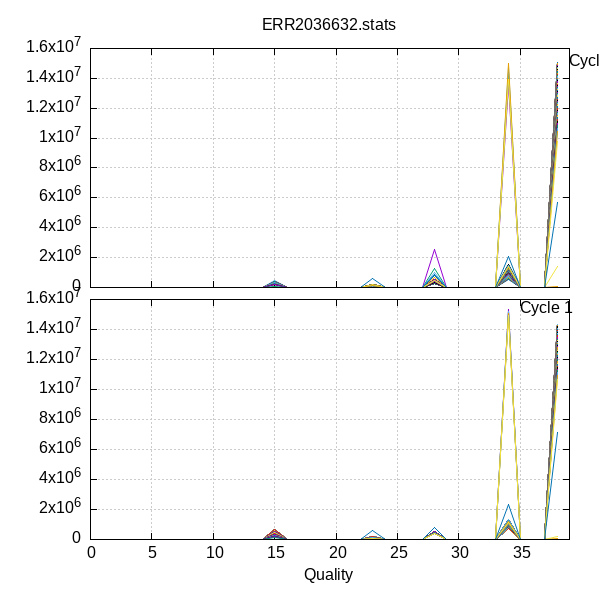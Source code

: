 
            set terminal png size 600,600 truecolor
            set output "ERR2036632-quals3.png"
            set grid xtics ytics y2tics back lc rgb "#cccccc"
            set multiplot
             set rmargin 0; set lmargin 0; set tmargin 0; set bmargin 0; set origin 0.15,0.52; set size 0.8,0.4
            set title "ERR2036632.stats" noenhanced
            set ylabel "Frequency (fwd reads)"
            set label "Cycle 22" at 38+1,15036700
            unset xlabel
            set xrange [0:39]
            set format x ""
            plot '-' using 1:2:3 with lines linecolor variable title ''
        1	0	1
2	0	1
3	0	1
4	0	1
5	0	1
6	0	1
7	0	1
8	0	1
9	0	1
10	0	1
11	0	1
12	0	1
13	0	1
14	0	1
15	0	1
16	0	1
17	0	1
18	0	1
19	0	1
20	0	1
21	0	1
22	0	1
23	1	1
24	0	1
25	0	1
26	0	1
27	0	1
28	2559918	1
29	0	1
30	0	1
31	0	1
32	0	1
33	0	1
34	13602019	1
35	0	1
36	0	1
37	0	1
38	149	1

1	0	2
2	0	2
3	0	2
4	0	2
5	0	2
6	0	2
7	0	2
8	0	2
9	0	2
10	0	2
11	0	2
12	0	2
13	0	2
14	0	2
15	430117	2
16	0	2
17	0	2
18	0	2
19	0	2
20	0	2
21	0	2
22	0	2
23	1	2
24	0	2
25	0	2
26	0	2
27	0	2
28	1303416	2
29	0	2
30	0	2
31	0	2
32	0	2
33	0	2
34	14426569	2
35	0	2
36	0	2
37	0	2
38	1984	2

1	0	3
2	0	3
3	0	3
4	0	3
5	0	3
6	0	3
7	0	3
8	0	3
9	0	3
10	0	3
11	0	3
12	0	3
13	0	3
14	0	3
15	439698	3
16	0	3
17	0	3
18	0	3
19	0	3
20	0	3
21	0	3
22	0	3
23	1	3
24	0	3
25	0	3
26	0	3
27	0	3
28	974174	3
29	0	3
30	0	3
31	0	3
32	0	3
33	0	3
34	14735034	3
35	0	3
36	0	3
37	0	3
38	13180	3

1	0	4
2	0	4
3	0	4
4	0	4
5	0	4
6	0	4
7	0	4
8	0	4
9	0	4
10	0	4
11	0	4
12	0	4
13	0	4
14	0	4
15	382589	4
16	0	4
17	0	4
18	0	4
19	0	4
20	0	4
21	0	4
22	0	4
23	12	4
24	0	4
25	0	4
26	0	4
27	0	4
28	698865	4
29	0	4
30	0	4
31	0	4
32	0	4
33	0	4
34	14999434	4
35	0	4
36	0	4
37	0	4
38	81187	4

1	0	5
2	0	5
3	0	5
4	0	5
5	0	5
6	0	5
7	0	5
8	0	5
9	0	5
10	0	5
11	0	5
12	0	5
13	0	5
14	0	5
15	313451	5
16	0	5
17	0	5
18	0	5
19	0	5
20	0	5
21	0	5
22	0	5
23	53	5
24	0	5
25	0	5
26	0	5
27	0	5
28	474024	5
29	0	5
30	0	5
31	0	5
32	0	5
33	0	5
34	13937526	5
35	0	5
36	0	5
37	0	5
38	1437033	5

1	0	6
2	0	6
3	0	6
4	0	6
5	0	6
6	0	6
7	0	6
8	0	6
9	0	6
10	0	6
11	0	6
12	0	6
13	0	6
14	0	6
15	397296	6
16	0	6
17	0	6
18	0	6
19	0	6
20	0	6
21	0	6
22	0	6
23	308	6
24	0	6
25	0	6
26	0	6
27	0	6
28	823595	6
29	0	6
30	0	6
31	0	6
32	0	6
33	0	6
34	1544386	6
35	0	6
36	0	6
37	0	6
38	13396502	6

1	0	7
2	0	7
3	0	7
4	0	7
5	0	7
6	0	7
7	0	7
8	0	7
9	0	7
10	0	7
11	0	7
12	0	7
13	0	7
14	0	7
15	361620	7
16	0	7
17	0	7
18	0	7
19	0	7
20	0	7
21	0	7
22	0	7
23	979	7
24	0	7
25	0	7
26	0	7
27	0	7
28	517775	7
29	0	7
30	0	7
31	0	7
32	0	7
33	0	7
34	1108081	7
35	0	7
36	0	7
37	0	7
38	14173632	7

1	0	8
2	0	8
3	0	8
4	0	8
5	0	8
6	0	8
7	0	8
8	0	8
9	0	8
10	0	8
11	0	8
12	0	8
13	0	8
14	0	8
15	333296	8
16	0	8
17	0	8
18	0	8
19	0	8
20	0	8
21	0	8
22	0	8
23	1333	8
24	0	8
25	0	8
26	0	8
27	0	8
28	402447	8
29	0	8
30	0	8
31	0	8
32	0	8
33	0	8
34	829467	8
35	0	8
36	0	8
37	0	8
38	14595544	8

1	0	9
2	0	9
3	0	9
4	0	9
5	0	9
6	0	9
7	0	9
8	0	9
9	0	9
10	0	9
11	0	9
12	0	9
13	0	9
14	0	9
15	264491	9
16	0	9
17	0	9
18	0	9
19	0	9
20	0	9
21	0	9
22	0	9
23	1584	9
24	0	9
25	0	9
26	0	9
27	0	9
28	362189	9
29	0	9
30	0	9
31	0	9
32	0	9
33	0	9
34	695247	9
35	0	9
36	0	9
37	0	9
38	14838576	9

1	0	10
2	0	10
3	0	10
4	0	10
5	0	10
6	0	10
7	0	10
8	0	10
9	0	10
10	0	10
11	0	10
12	0	10
13	0	10
14	0	10
15	259779	10
16	0	10
17	0	10
18	0	10
19	0	10
20	0	10
21	0	10
22	0	10
23	2079	10
24	0	10
25	0	10
26	0	10
27	0	10
28	328213	10
29	0	10
30	0	10
31	0	10
32	0	10
33	0	10
34	654504	10
35	0	10
36	0	10
37	0	10
38	14917512	10

1	0	11
2	0	11
3	0	11
4	0	11
5	0	11
6	0	11
7	0	11
8	0	11
9	0	11
10	0	11
11	0	11
12	0	11
13	0	11
14	0	11
15	247360	11
16	0	11
17	0	11
18	0	11
19	0	11
20	0	11
21	0	11
22	0	11
23	2674	11
24	0	11
25	0	11
26	0	11
27	0	11
28	308408	11
29	0	11
30	0	11
31	0	11
32	0	11
33	0	11
34	641985	11
35	0	11
36	0	11
37	0	11
38	14961660	11

1	0	12
2	0	12
3	0	12
4	0	12
5	0	12
6	0	12
7	0	12
8	0	12
9	0	12
10	0	12
11	0	12
12	0	12
13	0	12
14	0	12
15	243172	12
16	0	12
17	0	12
18	0	12
19	0	12
20	0	12
21	0	12
22	0	12
23	3761	12
24	0	12
25	0	12
26	0	12
27	0	12
28	307217	12
29	0	12
30	0	12
31	0	12
32	0	12
33	0	12
34	615449	12
35	0	12
36	0	12
37	0	12
38	14992488	12

1	0	13
2	0	13
3	0	13
4	0	13
5	0	13
6	0	13
7	0	13
8	0	13
9	0	13
10	0	13
11	0	13
12	0	13
13	0	13
14	0	13
15	244513	13
16	0	13
17	0	13
18	0	13
19	0	13
20	0	13
21	0	13
22	0	13
23	5355	13
24	0	13
25	0	13
26	0	13
27	0	13
28	306837	13
29	0	13
30	0	13
31	0	13
32	0	13
33	0	13
34	614674	13
35	0	13
36	0	13
37	0	13
38	14990708	13

1	0	14
2	0	14
3	0	14
4	0	14
5	0	14
6	0	14
7	0	14
8	0	14
9	0	14
10	0	14
11	0	14
12	0	14
13	0	14
14	0	14
15	251932	14
16	0	14
17	0	14
18	0	14
19	0	14
20	0	14
21	0	14
22	0	14
23	7446	14
24	0	14
25	0	14
26	0	14
27	0	14
28	320669	14
29	0	14
30	0	14
31	0	14
32	0	14
33	0	14
34	621541	14
35	0	14
36	0	14
37	0	14
38	14960499	14

1	0	15
2	0	15
3	0	15
4	0	15
5	0	15
6	0	15
7	0	15
8	0	15
9	0	15
10	0	15
11	0	15
12	0	15
13	0	15
14	0	15
15	246037	15
16	0	15
17	0	15
18	0	15
19	0	15
20	0	15
21	0	15
22	0	15
23	10873	15
24	0	15
25	0	15
26	0	15
27	0	15
28	314328	15
29	0	15
30	0	15
31	0	15
32	0	15
33	0	15
34	608811	15
35	0	15
36	0	15
37	0	15
38	14982038	15

1	0	16
2	0	16
3	0	16
4	0	16
5	0	16
6	0	16
7	0	16
8	0	16
9	0	16
10	0	16
11	0	16
12	0	16
13	0	16
14	0	16
15	240778	16
16	0	16
17	0	16
18	0	16
19	0	16
20	0	16
21	0	16
22	0	16
23	14059	16
24	0	16
25	0	16
26	0	16
27	0	16
28	308087	16
29	0	16
30	0	16
31	0	16
32	0	16
33	0	16
34	596317	16
35	0	16
36	0	16
37	0	16
38	15002846	16

1	0	17
2	0	17
3	0	17
4	0	17
5	0	17
6	0	17
7	0	17
8	0	17
9	0	17
10	0	17
11	0	17
12	0	17
13	0	17
14	0	17
15	238355	17
16	0	17
17	0	17
18	0	17
19	0	17
20	0	17
21	0	17
22	0	17
23	15101	17
24	0	17
25	0	17
26	0	17
27	0	17
28	300909	17
29	0	17
30	0	17
31	0	17
32	0	17
33	0	17
34	581042	17
35	0	17
36	0	17
37	0	17
38	15026680	17

1	0	18
2	0	18
3	0	18
4	0	18
5	0	18
6	0	18
7	0	18
8	0	18
9	0	18
10	0	18
11	0	18
12	0	18
13	0	18
14	0	18
15	240753	18
16	0	18
17	0	18
18	0	18
19	0	18
20	0	18
21	0	18
22	0	18
23	16596	18
24	0	18
25	0	18
26	0	18
27	0	18
28	300538	18
29	0	18
30	0	18
31	0	18
32	0	18
33	0	18
34	581754	18
35	0	18
36	0	18
37	0	18
38	15022446	18

1	0	19
2	0	19
3	0	19
4	0	19
5	0	19
6	0	19
7	0	19
8	0	19
9	0	19
10	0	19
11	0	19
12	0	19
13	0	19
14	0	19
15	238151	19
16	0	19
17	0	19
18	0	19
19	0	19
20	0	19
21	0	19
22	0	19
23	18612	19
24	0	19
25	0	19
26	0	19
27	0	19
28	295185	19
29	0	19
30	0	19
31	0	19
32	0	19
33	0	19
34	574895	19
35	0	19
36	0	19
37	0	19
38	15035244	19

1	0	20
2	0	20
3	0	20
4	0	20
5	0	20
6	0	20
7	0	20
8	0	20
9	0	20
10	0	20
11	0	20
12	0	20
13	0	20
14	0	20
15	255874	20
16	0	20
17	0	20
18	0	20
19	0	20
20	0	20
21	0	20
22	0	20
23	21168	20
24	0	20
25	0	20
26	0	20
27	0	20
28	299321	20
29	0	20
30	0	20
31	0	20
32	0	20
33	0	20
34	575192	20
35	0	20
36	0	20
37	0	20
38	15010532	20

1	0	21
2	0	21
3	0	21
4	0	21
5	0	21
6	0	21
7	0	21
8	0	21
9	0	21
10	0	21
11	0	21
12	0	21
13	0	21
14	0	21
15	238832	21
16	0	21
17	0	21
18	0	21
19	0	21
20	0	21
21	0	21
22	0	21
23	23335	21
24	0	21
25	0	21
26	0	21
27	0	21
28	304191	21
29	0	21
30	0	21
31	0	21
32	0	21
33	0	21
34	569651	21
35	0	21
36	0	21
37	0	21
38	15026078	21

1	0	22
2	0	22
3	0	22
4	0	22
5	0	22
6	0	22
7	0	22
8	0	22
9	0	22
10	0	22
11	0	22
12	0	22
13	0	22
14	0	22
15	241367	22
16	0	22
17	0	22
18	0	22
19	0	22
20	0	22
21	0	22
22	0	22
23	23623	22
24	0	22
25	0	22
26	0	22
27	0	22
28	293327	22
29	0	22
30	0	22
31	0	22
32	0	22
33	0	22
34	567070	22
35	0	22
36	0	22
37	0	22
38	15036700	22

1	0	23
2	0	23
3	0	23
4	0	23
5	0	23
6	0	23
7	0	23
8	0	23
9	0	23
10	0	23
11	0	23
12	0	23
13	0	23
14	0	23
15	248320	23
16	0	23
17	0	23
18	0	23
19	0	23
20	0	23
21	0	23
22	0	23
23	23740	23
24	0	23
25	0	23
26	0	23
27	0	23
28	295359	23
29	0	23
30	0	23
31	0	23
32	0	23
33	0	23
34	571771	23
35	0	23
36	0	23
37	0	23
38	15022897	23

1	0	24
2	0	24
3	0	24
4	0	24
5	0	24
6	0	24
7	0	24
8	0	24
9	0	24
10	0	24
11	0	24
12	0	24
13	0	24
14	0	24
15	249315	24
16	0	24
17	0	24
18	0	24
19	0	24
20	0	24
21	0	24
22	0	24
23	24524	24
24	0	24
25	0	24
26	0	24
27	0	24
28	297131	24
29	0	24
30	0	24
31	0	24
32	0	24
33	0	24
34	571696	24
35	0	24
36	0	24
37	0	24
38	15019421	24

1	0	25
2	0	25
3	0	25
4	0	25
5	0	25
6	0	25
7	0	25
8	0	25
9	0	25
10	0	25
11	0	25
12	0	25
13	0	25
14	0	25
15	254238	25
16	0	25
17	0	25
18	0	25
19	0	25
20	0	25
21	0	25
22	0	25
23	24255	25
24	0	25
25	0	25
26	0	25
27	0	25
28	297575	25
29	0	25
30	0	25
31	0	25
32	0	25
33	0	25
34	569968	25
35	0	25
36	0	25
37	0	25
38	15016051	25

1	0	26
2	0	26
3	0	26
4	0	26
5	0	26
6	0	26
7	0	26
8	0	26
9	0	26
10	0	26
11	0	26
12	0	26
13	0	26
14	0	26
15	272016	26
16	0	26
17	0	26
18	0	26
19	0	26
20	0	26
21	0	26
22	0	26
23	24911	26
24	0	26
25	0	26
26	0	26
27	0	26
28	298174	26
29	0	26
30	0	26
31	0	26
32	0	26
33	0	26
34	569730	26
35	0	26
36	0	26
37	0	26
38	14997256	26

1	0	27
2	0	27
3	0	27
4	0	27
5	0	27
6	0	27
7	0	27
8	0	27
9	0	27
10	0	27
11	0	27
12	0	27
13	0	27
14	0	27
15	294831	27
16	0	27
17	0	27
18	0	27
19	0	27
20	0	27
21	0	27
22	0	27
23	25737	27
24	0	27
25	0	27
26	0	27
27	0	27
28	312534	27
29	0	27
30	0	27
31	0	27
32	0	27
33	0	27
34	572978	27
35	0	27
36	0	27
37	0	27
38	14956007	27

1	0	28
2	0	28
3	0	28
4	0	28
5	0	28
6	0	28
7	0	28
8	0	28
9	0	28
10	0	28
11	0	28
12	0	28
13	0	28
14	0	28
15	274332	28
16	0	28
17	0	28
18	0	28
19	0	28
20	0	28
21	0	28
22	0	28
23	25789	28
24	0	28
25	0	28
26	0	28
27	0	28
28	321686	28
29	0	28
30	0	28
31	0	28
32	0	28
33	0	28
34	571314	28
35	0	28
36	0	28
37	0	28
38	14968966	28

1	0	29
2	0	29
3	0	29
4	0	29
5	0	29
6	0	29
7	0	29
8	0	29
9	0	29
10	0	29
11	0	29
12	0	29
13	0	29
14	0	29
15	302577	29
16	0	29
17	0	29
18	0	29
19	0	29
20	0	29
21	0	29
22	0	29
23	25985	29
24	0	29
25	0	29
26	0	29
27	0	29
28	322358	29
29	0	29
30	0	29
31	0	29
32	0	29
33	0	29
34	576466	29
35	0	29
36	0	29
37	0	29
38	14934701	29

1	0	30
2	0	30
3	0	30
4	0	30
5	0	30
6	0	30
7	0	30
8	0	30
9	0	30
10	0	30
11	0	30
12	0	30
13	0	30
14	0	30
15	315775	30
16	0	30
17	0	30
18	0	30
19	0	30
20	0	30
21	0	30
22	0	30
23	27158	30
24	0	30
25	0	30
26	0	30
27	0	30
28	335291	30
29	0	30
30	0	30
31	0	30
32	0	30
33	0	30
34	576546	30
35	0	30
36	0	30
37	0	30
38	14907317	30

1	0	31
2	0	31
3	0	31
4	0	31
5	0	31
6	0	31
7	0	31
8	0	31
9	0	31
10	0	31
11	0	31
12	0	31
13	0	31
14	0	31
15	287080	31
16	0	31
17	0	31
18	0	31
19	0	31
20	0	31
21	0	31
22	0	31
23	27077	31
24	0	31
25	0	31
26	0	31
27	0	31
28	344926	31
29	0	31
30	0	31
31	0	31
32	0	31
33	0	31
34	582108	31
35	0	31
36	0	31
37	0	31
38	14920896	31

1	0	32
2	0	32
3	0	32
4	0	32
5	0	32
6	0	32
7	0	32
8	0	32
9	0	32
10	0	32
11	0	32
12	0	32
13	0	32
14	0	32
15	290185	32
16	0	32
17	0	32
18	0	32
19	0	32
20	0	32
21	0	32
22	0	32
23	27148	32
24	0	32
25	0	32
26	0	32
27	0	32
28	326685	32
29	0	32
30	0	32
31	0	32
32	0	32
33	0	32
34	588127	32
35	0	32
36	0	32
37	0	32
38	14929942	32

1	0	33
2	0	33
3	0	33
4	0	33
5	0	33
6	0	33
7	0	33
8	0	33
9	0	33
10	0	33
11	0	33
12	0	33
13	0	33
14	0	33
15	292904	33
16	0	33
17	0	33
18	0	33
19	0	33
20	0	33
21	0	33
22	0	33
23	27863	33
24	0	33
25	0	33
26	0	33
27	0	33
28	323541	33
29	0	33
30	0	33
31	0	33
32	0	33
33	0	33
34	584314	33
35	0	33
36	0	33
37	0	33
38	14933465	33

1	0	34
2	0	34
3	0	34
4	0	34
5	0	34
6	0	34
7	0	34
8	0	34
9	0	34
10	0	34
11	0	34
12	0	34
13	0	34
14	0	34
15	296528	34
16	0	34
17	0	34
18	0	34
19	0	34
20	0	34
21	0	34
22	0	34
23	28052	34
24	0	34
25	0	34
26	0	34
27	0	34
28	325768	34
29	0	34
30	0	34
31	0	34
32	0	34
33	0	34
34	587276	34
35	0	34
36	0	34
37	0	34
38	14924463	34

1	0	35
2	0	35
3	0	35
4	0	35
5	0	35
6	0	35
7	0	35
8	0	35
9	0	35
10	0	35
11	0	35
12	0	35
13	0	35
14	0	35
15	298441	35
16	0	35
17	0	35
18	0	35
19	0	35
20	0	35
21	0	35
22	0	35
23	28072	35
24	0	35
25	0	35
26	0	35
27	0	35
28	323708	35
29	0	35
30	0	35
31	0	35
32	0	35
33	0	35
34	584707	35
35	0	35
36	0	35
37	0	35
38	14927159	35

1	0	36
2	0	36
3	0	36
4	0	36
5	0	36
6	0	36
7	0	36
8	0	36
9	0	36
10	0	36
11	0	36
12	0	36
13	0	36
14	0	36
15	301392	36
16	0	36
17	0	36
18	0	36
19	0	36
20	0	36
21	0	36
22	0	36
23	28264	36
24	0	36
25	0	36
26	0	36
27	0	36
28	328356	36
29	0	36
30	0	36
31	0	36
32	0	36
33	0	36
34	588634	36
35	0	36
36	0	36
37	0	36
38	14915441	36

1	0	37
2	0	37
3	0	37
4	0	37
5	0	37
6	0	37
7	0	37
8	0	37
9	0	37
10	0	37
11	0	37
12	0	37
13	0	37
14	0	37
15	311065	37
16	0	37
17	0	37
18	0	37
19	0	37
20	0	37
21	0	37
22	0	37
23	28842	37
24	0	37
25	0	37
26	0	37
27	0	37
28	333409	37
29	0	37
30	0	37
31	0	37
32	0	37
33	0	37
34	596057	37
35	0	37
36	0	37
37	0	37
38	14892714	37

1	0	38
2	0	38
3	0	38
4	0	38
5	0	38
6	0	38
7	0	38
8	0	38
9	0	38
10	0	38
11	0	38
12	0	38
13	0	38
14	0	38
15	316557	38
16	0	38
17	0	38
18	0	38
19	0	38
20	0	38
21	0	38
22	0	38
23	29748	38
24	0	38
25	0	38
26	0	38
27	0	38
28	339354	38
29	0	38
30	0	38
31	0	38
32	0	38
33	0	38
34	601317	38
35	0	38
36	0	38
37	0	38
38	14875111	38

1	0	39
2	0	39
3	0	39
4	0	39
5	0	39
6	0	39
7	0	39
8	0	39
9	0	39
10	0	39
11	0	39
12	0	39
13	0	39
14	0	39
15	313939	39
16	0	39
17	0	39
18	0	39
19	0	39
20	0	39
21	0	39
22	0	39
23	30438	39
24	0	39
25	0	39
26	0	39
27	0	39
28	337986	39
29	0	39
30	0	39
31	0	39
32	0	39
33	0	39
34	602098	39
35	0	39
36	0	39
37	0	39
38	14877626	39

1	0	40
2	0	40
3	0	40
4	0	40
5	0	40
6	0	40
7	0	40
8	0	40
9	0	40
10	0	40
11	0	40
12	0	40
13	0	40
14	0	40
15	321074	40
16	0	40
17	0	40
18	0	40
19	0	40
20	0	40
21	0	40
22	0	40
23	31856	40
24	0	40
25	0	40
26	0	40
27	0	40
28	341753	40
29	0	40
30	0	40
31	0	40
32	0	40
33	0	40
34	611349	40
35	0	40
36	0	40
37	0	40
38	14856055	40

1	0	41
2	0	41
3	0	41
4	0	41
5	0	41
6	0	41
7	0	41
8	0	41
9	0	41
10	0	41
11	0	41
12	0	41
13	0	41
14	0	41
15	322199	41
16	0	41
17	0	41
18	0	41
19	0	41
20	0	41
21	0	41
22	0	41
23	32064	41
24	0	41
25	0	41
26	0	41
27	0	41
28	346161	41
29	0	41
30	0	41
31	0	41
32	0	41
33	0	41
34	612449	41
35	0	41
36	0	41
37	0	41
38	14849214	41

1	0	42
2	0	42
3	0	42
4	0	42
5	0	42
6	0	42
7	0	42
8	0	42
9	0	42
10	0	42
11	0	42
12	0	42
13	0	42
14	0	42
15	344909	42
16	0	42
17	0	42
18	0	42
19	0	42
20	0	42
21	0	42
22	0	42
23	32784	42
24	0	42
25	0	42
26	0	42
27	0	42
28	356814	42
29	0	42
30	0	42
31	0	42
32	0	42
33	0	42
34	618809	42
35	0	42
36	0	42
37	0	42
38	14808771	42

1	0	43
2	0	43
3	0	43
4	0	43
5	0	43
6	0	43
7	0	43
8	0	43
9	0	43
10	0	43
11	0	43
12	0	43
13	0	43
14	0	43
15	367023	43
16	0	43
17	0	43
18	0	43
19	0	43
20	0	43
21	0	43
22	0	43
23	33320	43
24	0	43
25	0	43
26	0	43
27	0	43
28	399149	43
29	0	43
30	0	43
31	0	43
32	0	43
33	0	43
34	636766	43
35	0	43
36	0	43
37	0	43
38	14725829	43

1	0	44
2	0	44
3	0	44
4	0	44
5	0	44
6	0	44
7	0	44
8	0	44
9	0	44
10	0	44
11	0	44
12	0	44
13	0	44
14	0	44
15	362660	44
16	0	44
17	0	44
18	0	44
19	0	44
20	0	44
21	0	44
22	0	44
23	33707	44
24	0	44
25	0	44
26	0	44
27	0	44
28	393170	44
29	0	44
30	0	44
31	0	44
32	0	44
33	0	44
34	651637	44
35	0	44
36	0	44
37	0	44
38	14720913	44

1	0	45
2	0	45
3	0	45
4	0	45
5	0	45
6	0	45
7	0	45
8	0	45
9	0	45
10	0	45
11	0	45
12	0	45
13	0	45
14	0	45
15	337934	45
16	0	45
17	0	45
18	0	45
19	0	45
20	0	45
21	0	45
22	0	45
23	34013	45
24	0	45
25	0	45
26	0	45
27	0	45
28	369757	45
29	0	45
30	0	45
31	0	45
32	0	45
33	0	45
34	639932	45
35	0	45
36	0	45
37	0	45
38	14780451	45

1	0	46
2	0	46
3	0	46
4	0	46
5	0	46
6	0	46
7	0	46
8	0	46
9	0	46
10	0	46
11	0	46
12	0	46
13	0	46
14	0	46
15	343084	46
16	0	46
17	0	46
18	0	46
19	0	46
20	0	46
21	0	46
22	0	46
23	33439	46
24	0	46
25	0	46
26	0	46
27	0	46
28	361681	46
29	0	46
30	0	46
31	0	46
32	0	46
33	0	46
34	643068	46
35	0	46
36	0	46
37	0	46
38	14780815	46

1	0	47
2	0	47
3	0	47
4	0	47
5	0	47
6	0	47
7	0	47
8	0	47
9	0	47
10	0	47
11	0	47
12	0	47
13	0	47
14	0	47
15	341163	47
16	0	47
17	0	47
18	0	47
19	0	47
20	0	47
21	0	47
22	0	47
23	33672	47
24	0	47
25	0	47
26	0	47
27	0	47
28	363596	47
29	0	47
30	0	47
31	0	47
32	0	47
33	0	47
34	647070	47
35	0	47
36	0	47
37	0	47
38	14776586	47

1	0	48
2	0	48
3	0	48
4	0	48
5	0	48
6	0	48
7	0	48
8	0	48
9	0	48
10	0	48
11	0	48
12	0	48
13	0	48
14	0	48
15	347173	48
16	0	48
17	0	48
18	0	48
19	0	48
20	0	48
21	0	48
22	0	48
23	34312	48
24	0	48
25	0	48
26	0	48
27	0	48
28	365412	48
29	0	48
30	0	48
31	0	48
32	0	48
33	0	48
34	650722	48
35	0	48
36	0	48
37	0	48
38	14764468	48

1	0	49
2	0	49
3	0	49
4	0	49
5	0	49
6	0	49
7	0	49
8	0	49
9	0	49
10	0	49
11	0	49
12	0	49
13	0	49
14	0	49
15	353395	49
16	0	49
17	0	49
18	0	49
19	0	49
20	0	49
21	0	49
22	0	49
23	35469	49
24	0	49
25	0	49
26	0	49
27	0	49
28	370550	49
29	0	49
30	0	49
31	0	49
32	0	49
33	0	49
34	661734	49
35	0	49
36	0	49
37	0	49
38	14740939	49

1	0	50
2	0	50
3	0	50
4	0	50
5	0	50
6	0	50
7	0	50
8	0	50
9	0	50
10	0	50
11	0	50
12	0	50
13	0	50
14	0	50
15	361608	50
16	0	50
17	0	50
18	0	50
19	0	50
20	0	50
21	0	50
22	0	50
23	36060	50
24	0	50
25	0	50
26	0	50
27	0	50
28	375358	50
29	0	50
30	0	50
31	0	50
32	0	50
33	0	50
34	669311	50
35	0	50
36	0	50
37	0	50
38	14719750	50

1	0	51
2	0	51
3	0	51
4	0	51
5	0	51
6	0	51
7	0	51
8	0	51
9	0	51
10	0	51
11	0	51
12	0	51
13	0	51
14	0	51
15	367063	51
16	0	51
17	0	51
18	0	51
19	0	51
20	0	51
21	0	51
22	0	51
23	37183	51
24	0	51
25	0	51
26	0	51
27	0	51
28	377283	51
29	0	51
30	0	51
31	0	51
32	0	51
33	0	51
34	679135	51
35	0	51
36	0	51
37	0	51
38	14701423	51

1	0	52
2	0	52
3	0	52
4	0	52
5	0	52
6	0	52
7	0	52
8	0	52
9	0	52
10	0	52
11	0	52
12	0	52
13	0	52
14	0	52
15	373595	52
16	0	52
17	0	52
18	0	52
19	0	52
20	0	52
21	0	52
22	0	52
23	38673	52
24	0	52
25	0	52
26	0	52
27	0	52
28	385196	52
29	0	52
30	0	52
31	0	52
32	0	52
33	0	52
34	690899	52
35	0	52
36	0	52
37	0	52
38	14673724	52

1	0	53
2	0	53
3	0	53
4	0	53
5	0	53
6	0	53
7	0	53
8	0	53
9	0	53
10	0	53
11	0	53
12	0	53
13	0	53
14	0	53
15	384937	53
16	0	53
17	0	53
18	0	53
19	0	53
20	0	53
21	0	53
22	0	53
23	40746	53
24	0	53
25	0	53
26	0	53
27	0	53
28	394529	53
29	0	53
30	0	53
31	0	53
32	0	53
33	0	53
34	710303	53
35	0	53
36	0	53
37	0	53
38	14631572	53

1	0	54
2	0	54
3	0	54
4	0	54
5	0	54
6	0	54
7	0	54
8	0	54
9	0	54
10	0	54
11	0	54
12	0	54
13	0	54
14	0	54
15	386392	54
16	0	54
17	0	54
18	0	54
19	0	54
20	0	54
21	0	54
22	0	54
23	44395	54
24	0	54
25	0	54
26	0	54
27	0	54
28	398193	54
29	0	54
30	0	54
31	0	54
32	0	54
33	0	54
34	718298	54
35	0	54
36	0	54
37	0	54
38	14614809	54

1	0	55
2	0	55
3	0	55
4	0	55
5	0	55
6	0	55
7	0	55
8	0	55
9	0	55
10	0	55
11	0	55
12	0	55
13	0	55
14	0	55
15	387051	55
16	0	55
17	0	55
18	0	55
19	0	55
20	0	55
21	0	55
22	0	55
23	45893	55
24	0	55
25	0	55
26	0	55
27	0	55
28	401280	55
29	0	55
30	0	55
31	0	55
32	0	55
33	0	55
34	727596	55
35	0	55
36	0	55
37	0	55
38	14600267	55

1	0	56
2	0	56
3	0	56
4	0	56
5	0	56
6	0	56
7	0	56
8	0	56
9	0	56
10	0	56
11	0	56
12	0	56
13	0	56
14	0	56
15	376381	56
16	0	56
17	0	56
18	0	56
19	0	56
20	0	56
21	0	56
22	0	56
23	45024	56
24	0	56
25	0	56
26	0	56
27	0	56
28	404749	56
29	0	56
30	0	56
31	0	56
32	0	56
33	0	56
34	735547	56
35	0	56
36	0	56
37	0	56
38	14581224	56

1	0	57
2	0	57
3	0	57
4	0	57
5	0	57
6	0	57
7	0	57
8	0	57
9	0	57
10	0	57
11	0	57
12	0	57
13	0	57
14	0	57
15	379814	57
16	0	57
17	0	57
18	0	57
19	0	57
20	0	57
21	0	57
22	0	57
23	46168	57
24	0	57
25	0	57
26	0	57
27	0	57
28	413696	57
29	0	57
30	0	57
31	0	57
32	0	57
33	0	57
34	748410	57
35	0	57
36	0	57
37	0	57
38	14543224	57

1	0	58
2	0	58
3	0	58
4	0	58
5	0	58
6	0	58
7	0	58
8	0	58
9	0	58
10	0	58
11	0	58
12	0	58
13	0	58
14	0	58
15	371451	58
16	0	58
17	0	58
18	0	58
19	0	58
20	0	58
21	0	58
22	0	58
23	45623	58
24	0	58
25	0	58
26	0	58
27	0	58
28	414692	58
29	0	58
30	0	58
31	0	58
32	0	58
33	0	58
34	759949	58
35	0	58
36	0	58
37	0	58
38	14522831	58

1	0	59
2	0	59
3	0	59
4	0	59
5	0	59
6	0	59
7	0	59
8	0	59
9	0	59
10	0	59
11	0	59
12	0	59
13	0	59
14	0	59
15	367253	59
16	0	59
17	0	59
18	0	59
19	0	59
20	0	59
21	0	59
22	0	59
23	45875	59
24	0	59
25	0	59
26	0	59
27	0	59
28	413598	59
29	0	59
30	0	59
31	0	59
32	0	59
33	0	59
34	768035	59
35	0	59
36	0	59
37	0	59
38	14506277	59

1	0	60
2	0	60
3	0	60
4	0	60
5	0	60
6	0	60
7	0	60
8	0	60
9	0	60
10	0	60
11	0	60
12	0	60
13	0	60
14	0	60
15	363571	60
16	0	60
17	0	60
18	0	60
19	0	60
20	0	60
21	0	60
22	0	60
23	46614	60
24	0	60
25	0	60
26	0	60
27	0	60
28	410787	60
29	0	60
30	0	60
31	0	60
32	0	60
33	0	60
34	773561	60
35	0	60
36	0	60
37	0	60
38	14495829	60

1	0	61
2	0	61
3	0	61
4	0	61
5	0	61
6	0	61
7	0	61
8	0	61
9	0	61
10	0	61
11	0	61
12	0	61
13	0	61
14	0	61
15	369271	61
16	0	61
17	0	61
18	0	61
19	0	61
20	0	61
21	0	61
22	0	61
23	48249	61
24	0	61
25	0	61
26	0	61
27	0	61
28	412685	61
29	0	61
30	0	61
31	0	61
32	0	61
33	0	61
34	781162	61
35	0	61
36	0	61
37	0	61
38	14469131	61

1	0	62
2	0	62
3	0	62
4	0	62
5	0	62
6	0	62
7	0	62
8	0	62
9	0	62
10	0	62
11	0	62
12	0	62
13	0	62
14	0	62
15	370125	62
16	0	62
17	0	62
18	0	62
19	0	62
20	0	62
21	0	62
22	0	62
23	49644	62
24	0	62
25	0	62
26	0	62
27	0	62
28	422268	62
29	0	62
30	0	62
31	0	62
32	0	62
33	0	62
34	791161	62
35	0	62
36	0	62
37	0	62
38	14436573	62

1	0	63
2	0	63
3	0	63
4	0	63
5	0	63
6	0	63
7	0	63
8	0	63
9	0	63
10	0	63
11	0	63
12	0	63
13	0	63
14	0	63
15	369093	63
16	0	63
17	0	63
18	0	63
19	0	63
20	0	63
21	0	63
22	0	63
23	51214	63
24	0	63
25	0	63
26	0	63
27	0	63
28	418321	63
29	0	63
30	0	63
31	0	63
32	0	63
33	0	63
34	802713	63
35	0	63
36	0	63
37	0	63
38	14418210	63

1	0	64
2	0	64
3	0	64
4	0	64
5	0	64
6	0	64
7	0	64
8	0	64
9	0	64
10	0	64
11	0	64
12	0	64
13	0	64
14	0	64
15	361072	64
16	0	64
17	0	64
18	0	64
19	0	64
20	0	64
21	0	64
22	0	64
23	53374	64
24	0	64
25	0	64
26	0	64
27	0	64
28	412978	64
29	0	64
30	0	64
31	0	64
32	0	64
33	0	64
34	801748	64
35	0	64
36	0	64
37	0	64
38	14420145	64

1	0	65
2	0	65
3	0	65
4	0	65
5	0	65
6	0	65
7	0	65
8	0	65
9	0	65
10	0	65
11	0	65
12	0	65
13	0	65
14	0	65
15	359285	65
16	0	65
17	0	65
18	0	65
19	0	65
20	0	65
21	0	65
22	0	65
23	54327	65
24	0	65
25	0	65
26	0	65
27	0	65
28	412634	65
29	0	65
30	0	65
31	0	65
32	0	65
33	0	65
34	811467	65
35	0	65
36	0	65
37	0	65
38	14400874	65

1	0	66
2	0	66
3	0	66
4	0	66
5	0	66
6	0	66
7	0	66
8	0	66
9	0	66
10	0	66
11	0	66
12	0	66
13	0	66
14	0	66
15	355113	66
16	0	66
17	0	66
18	0	66
19	0	66
20	0	66
21	0	66
22	0	66
23	56195	66
24	0	66
25	0	66
26	0	66
27	0	66
28	412731	66
29	0	66
30	0	66
31	0	66
32	0	66
33	0	66
34	821941	66
35	0	66
36	0	66
37	0	66
38	14381597	66

1	0	67
2	0	67
3	0	67
4	0	67
5	0	67
6	0	67
7	0	67
8	0	67
9	0	67
10	0	67
11	0	67
12	0	67
13	0	67
14	0	67
15	357640	67
16	0	67
17	0	67
18	0	67
19	0	67
20	0	67
21	0	67
22	0	67
23	57605	67
24	0	67
25	0	67
26	0	67
27	0	67
28	412660	67
29	0	67
30	0	67
31	0	67
32	0	67
33	0	67
34	835244	67
35	0	67
36	0	67
37	0	67
38	14352718	67

1	0	68
2	0	68
3	0	68
4	0	68
5	0	68
6	0	68
7	0	68
8	0	68
9	0	68
10	0	68
11	0	68
12	0	68
13	0	68
14	0	68
15	352561	68
16	0	68
17	0	68
18	0	68
19	0	68
20	0	68
21	0	68
22	0	68
23	60172	68
24	0	68
25	0	68
26	0	68
27	0	68
28	409058	68
29	0	68
30	0	68
31	0	68
32	0	68
33	0	68
34	837823	68
35	0	68
36	0	68
37	0	68
38	14344431	68

1	0	69
2	0	69
3	0	69
4	0	69
5	0	69
6	0	69
7	0	69
8	0	69
9	0	69
10	0	69
11	0	69
12	0	69
13	0	69
14	0	69
15	358839	69
16	0	69
17	0	69
18	0	69
19	0	69
20	0	69
21	0	69
22	0	69
23	63292	69
24	0	69
25	0	69
26	0	69
27	0	69
28	417050	69
29	0	69
30	0	69
31	0	69
32	0	69
33	0	69
34	859907	69
35	0	69
36	0	69
37	0	69
38	14292250	69

1	0	70
2	0	70
3	0	70
4	0	70
5	0	70
6	0	70
7	0	70
8	0	70
9	0	70
10	0	70
11	0	70
12	0	70
13	0	70
14	0	70
15	356257	70
16	0	70
17	0	70
18	0	70
19	0	70
20	0	70
21	0	70
22	0	70
23	66691	70
24	0	70
25	0	70
26	0	70
27	0	70
28	414467	70
29	0	70
30	0	70
31	0	70
32	0	70
33	0	70
34	867257	70
35	0	70
36	0	70
37	0	70
38	14273749	70

1	0	71
2	0	71
3	0	71
4	0	71
5	0	71
6	0	71
7	0	71
8	0	71
9	0	71
10	0	71
11	0	71
12	0	71
13	0	71
14	0	71
15	358791	71
16	0	71
17	0	71
18	0	71
19	0	71
20	0	71
21	0	71
22	0	71
23	69674	71
24	0	71
25	0	71
26	0	71
27	0	71
28	417476	71
29	0	71
30	0	71
31	0	71
32	0	71
33	0	71
34	880671	71
35	0	71
36	0	71
37	0	71
38	14238249	71

1	0	72
2	0	72
3	0	72
4	0	72
5	0	72
6	0	72
7	0	72
8	0	72
9	0	72
10	0	72
11	0	72
12	0	72
13	0	72
14	0	72
15	355224	72
16	0	72
17	0	72
18	0	72
19	0	72
20	0	72
21	0	72
22	0	72
23	73767	72
24	0	72
25	0	72
26	0	72
27	0	72
28	413293	72
29	0	72
30	0	72
31	0	72
32	0	72
33	0	72
34	887542	72
35	0	72
36	0	72
37	0	72
38	14220792	72

1	0	73
2	0	73
3	0	73
4	0	73
5	0	73
6	0	73
7	0	73
8	0	73
9	0	73
10	0	73
11	0	73
12	0	73
13	0	73
14	0	73
15	356095	73
16	0	73
17	0	73
18	0	73
19	0	73
20	0	73
21	0	73
22	0	73
23	79126	73
24	0	73
25	0	73
26	0	73
27	0	73
28	412119	73
29	0	73
30	0	73
31	0	73
32	0	73
33	0	73
34	901359	73
35	0	73
36	0	73
37	0	73
38	14185983	73

1	0	74
2	0	74
3	0	74
4	0	74
5	0	74
6	0	74
7	0	74
8	0	74
9	0	74
10	0	74
11	0	74
12	0	74
13	0	74
14	0	74
15	353215	74
16	0	74
17	0	74
18	0	74
19	0	74
20	0	74
21	0	74
22	0	74
23	81206	74
24	0	74
25	0	74
26	0	74
27	0	74
28	411681	74
29	0	74
30	0	74
31	0	74
32	0	74
33	0	74
34	907819	74
35	0	74
36	0	74
37	0	74
38	14161728	74

1	0	75
2	0	75
3	0	75
4	0	75
5	0	75
6	0	75
7	0	75
8	0	75
9	0	75
10	0	75
11	0	75
12	0	75
13	0	75
14	0	75
15	351330	75
16	0	75
17	0	75
18	0	75
19	0	75
20	0	75
21	0	75
22	0	75
23	88062	75
24	0	75
25	0	75
26	0	75
27	0	75
28	414861	75
29	0	75
30	0	75
31	0	75
32	0	75
33	0	75
34	920872	75
35	0	75
36	0	75
37	0	75
38	14112817	75

1	0	76
2	0	76
3	0	76
4	0	76
5	0	76
6	0	76
7	0	76
8	0	76
9	0	76
10	0	76
11	0	76
12	0	76
13	0	76
14	0	76
15	355709	76
16	0	76
17	0	76
18	0	76
19	0	76
20	0	76
21	0	76
22	0	76
23	103227	76
24	0	76
25	0	76
26	0	76
27	0	76
28	435914	76
29	0	76
30	0	76
31	0	76
32	0	76
33	0	76
34	932746	76
35	0	76
36	0	76
37	0	76
38	14004325	76

1	0	77
2	0	77
3	0	77
4	0	77
5	0	77
6	0	77
7	0	77
8	0	77
9	0	77
10	0	77
11	0	77
12	0	77
13	0	77
14	0	77
15	355483	77
16	0	77
17	0	77
18	0	77
19	0	77
20	0	77
21	0	77
22	0	77
23	102965	77
24	0	77
25	0	77
26	0	77
27	0	77
28	427832	77
29	0	77
30	0	77
31	0	77
32	0	77
33	0	77
34	944310	77
35	0	77
36	0	77
37	0	77
38	13956387	77

1	0	78
2	0	78
3	0	78
4	0	78
5	0	78
6	0	78
7	0	78
8	0	78
9	0	78
10	0	78
11	0	78
12	0	78
13	0	78
14	0	78
15	361843	78
16	0	78
17	0	78
18	0	78
19	0	78
20	0	78
21	0	78
22	0	78
23	104107	78
24	0	78
25	0	78
26	0	78
27	0	78
28	421458	78
29	0	78
30	0	78
31	0	78
32	0	78
33	0	78
34	964237	78
35	0	78
36	0	78
37	0	78
38	13902657	78

1	0	79
2	0	79
3	0	79
4	0	79
5	0	79
6	0	79
7	0	79
8	0	79
9	0	79
10	0	79
11	0	79
12	0	79
13	0	79
14	0	79
15	356683	79
16	0	79
17	0	79
18	0	79
19	0	79
20	0	79
21	0	79
22	0	79
23	105904	79
24	0	79
25	0	79
26	0	79
27	0	79
28	417983	79
29	0	79
30	0	79
31	0	79
32	0	79
33	0	79
34	980136	79
35	0	79
36	0	79
37	0	79
38	13868882	79

1	0	80
2	0	80
3	0	80
4	0	80
5	0	80
6	0	80
7	0	80
8	0	80
9	0	80
10	0	80
11	0	80
12	0	80
13	0	80
14	0	80
15	358043	80
16	0	80
17	0	80
18	0	80
19	0	80
20	0	80
21	0	80
22	0	80
23	107525	80
24	0	80
25	0	80
26	0	80
27	0	80
28	416247	80
29	0	80
30	0	80
31	0	80
32	0	80
33	0	80
34	993337	80
35	0	80
36	0	80
37	0	80
38	13832637	80

1	0	81
2	0	81
3	0	81
4	0	81
5	0	81
6	0	81
7	0	81
8	0	81
9	0	81
10	0	81
11	0	81
12	0	81
13	0	81
14	0	81
15	361725	81
16	0	81
17	0	81
18	0	81
19	0	81
20	0	81
21	0	81
22	0	81
23	112453	81
24	0	81
25	0	81
26	0	81
27	0	81
28	416466	81
29	0	81
30	0	81
31	0	81
32	0	81
33	0	81
34	1011358	81
35	0	81
36	0	81
37	0	81
38	13784840	81

1	0	82
2	0	82
3	0	82
4	0	82
5	0	82
6	0	82
7	0	82
8	0	82
9	0	82
10	0	82
11	0	82
12	0	82
13	0	82
14	0	82
15	396066	82
16	0	82
17	0	82
18	0	82
19	0	82
20	0	82
21	0	82
22	0	82
23	118944	82
24	0	82
25	0	82
26	0	82
27	0	82
28	427877	82
29	0	82
30	0	82
31	0	82
32	0	82
33	0	82
34	1038872	82
35	0	82
36	0	82
37	0	82
38	13683790	82

1	0	83
2	0	83
3	0	83
4	0	83
5	0	83
6	0	83
7	0	83
8	0	83
9	0	83
10	0	83
11	0	83
12	0	83
13	0	83
14	0	83
15	359700	83
16	0	83
17	0	83
18	0	83
19	0	83
20	0	83
21	0	83
22	0	83
23	121455	83
24	0	83
25	0	83
26	0	83
27	0	83
28	435425	83
29	0	83
30	0	83
31	0	83
32	0	83
33	0	83
34	1053150	83
35	0	83
36	0	83
37	0	83
38	13674636	83

1	0	84
2	0	84
3	0	84
4	0	84
5	0	84
6	0	84
7	0	84
8	0	84
9	0	84
10	0	84
11	0	84
12	0	84
13	0	84
14	0	84
15	352373	84
16	0	84
17	0	84
18	0	84
19	0	84
20	0	84
21	0	84
22	0	84
23	121934	84
24	0	84
25	0	84
26	0	84
27	0	84
28	420264	84
29	0	84
30	0	84
31	0	84
32	0	84
33	0	84
34	1056306	84
35	0	84
36	0	84
37	0	84
38	13671893	84

1	0	85
2	0	85
3	0	85
4	0	85
5	0	85
6	0	85
7	0	85
8	0	85
9	0	85
10	0	85
11	0	85
12	0	85
13	0	85
14	0	85
15	359896	85
16	0	85
17	0	85
18	0	85
19	0	85
20	0	85
21	0	85
22	0	85
23	124477	85
24	0	85
25	0	85
26	0	85
27	0	85
28	415560	85
29	0	85
30	0	85
31	0	85
32	0	85
33	0	85
34	1067017	85
35	0	85
36	0	85
37	0	85
38	13633989	85

1	0	86
2	0	86
3	0	86
4	0	86
5	0	86
6	0	86
7	0	86
8	0	86
9	0	86
10	0	86
11	0	86
12	0	86
13	0	86
14	0	86
15	356798	86
16	0	86
17	0	86
18	0	86
19	0	86
20	0	86
21	0	86
22	0	86
23	129693	86
24	0	86
25	0	86
26	0	86
27	0	86
28	418144	86
29	0	86
30	0	86
31	0	86
32	0	86
33	0	86
34	1077710	86
35	0	86
36	0	86
37	0	86
38	13596103	86

1	0	87
2	0	87
3	0	87
4	0	87
5	0	87
6	0	87
7	0	87
8	0	87
9	0	87
10	0	87
11	0	87
12	0	87
13	0	87
14	0	87
15	351472	87
16	0	87
17	0	87
18	0	87
19	0	87
20	0	87
21	0	87
22	0	87
23	132407	87
24	0	87
25	0	87
26	0	87
27	0	87
28	415452	87
29	0	87
30	0	87
31	0	87
32	0	87
33	0	87
34	1069624	87
35	0	87
36	0	87
37	0	87
38	13586369	87

1	0	88
2	0	88
3	0	88
4	0	88
5	0	88
6	0	88
7	0	88
8	0	88
9	0	88
10	0	88
11	0	88
12	0	88
13	0	88
14	0	88
15	363978	88
16	0	88
17	0	88
18	0	88
19	0	88
20	0	88
21	0	88
22	0	88
23	137765	88
24	0	88
25	0	88
26	0	88
27	0	88
28	423505	88
29	0	88
30	0	88
31	0	88
32	0	88
33	0	88
34	1097582	88
35	0	88
36	0	88
37	0	88
38	13507886	88

1	0	89
2	0	89
3	0	89
4	0	89
5	0	89
6	0	89
7	0	89
8	0	89
9	0	89
10	0	89
11	0	89
12	0	89
13	0	89
14	0	89
15	369463	89
16	0	89
17	0	89
18	0	89
19	0	89
20	0	89
21	0	89
22	0	89
23	145394	89
24	0	89
25	0	89
26	0	89
27	0	89
28	430546	89
29	0	89
30	0	89
31	0	89
32	0	89
33	0	89
34	1123244	89
35	0	89
36	0	89
37	0	89
38	13436271	89

1	0	90
2	0	90
3	0	90
4	0	90
5	0	90
6	0	90
7	0	90
8	0	90
9	0	90
10	0	90
11	0	90
12	0	90
13	0	90
14	0	90
15	372058	90
16	0	90
17	0	90
18	0	90
19	0	90
20	0	90
21	0	90
22	0	90
23	152085	90
24	0	90
25	0	90
26	0	90
27	0	90
28	437702	90
29	0	90
30	0	90
31	0	90
32	0	90
33	0	90
34	1144663	90
35	0	90
36	0	90
37	0	90
38	13371379	90

1	0	91
2	0	91
3	0	91
4	0	91
5	0	91
6	0	91
7	0	91
8	0	91
9	0	91
10	0	91
11	0	91
12	0	91
13	0	91
14	0	91
15	376356	91
16	0	91
17	0	91
18	0	91
19	0	91
20	0	91
21	0	91
22	0	91
23	157877	91
24	0	91
25	0	91
26	0	91
27	0	91
28	443676	91
29	0	91
30	0	91
31	0	91
32	0	91
33	0	91
34	1168735	91
35	0	91
36	0	91
37	0	91
38	13302727	91

1	0	92
2	0	92
3	0	92
4	0	92
5	0	92
6	0	92
7	0	92
8	0	92
9	0	92
10	0	92
11	0	92
12	0	92
13	0	92
14	0	92
15	372580	92
16	0	92
17	0	92
18	0	92
19	0	92
20	0	92
21	0	92
22	0	92
23	162915	92
24	0	92
25	0	92
26	0	92
27	0	92
28	446113	92
29	0	92
30	0	92
31	0	92
32	0	92
33	0	92
34	1182943	92
35	0	92
36	0	92
37	0	92
38	13255670	92

1	0	93
2	0	93
3	0	93
4	0	93
5	0	93
6	0	93
7	0	93
8	0	93
9	0	93
10	0	93
11	0	93
12	0	93
13	0	93
14	0	93
15	369824	93
16	0	93
17	0	93
18	0	93
19	0	93
20	0	93
21	0	93
22	0	93
23	161599	93
24	0	93
25	0	93
26	0	93
27	0	93
28	446885	93
29	0	93
30	0	93
31	0	93
32	0	93
33	0	93
34	1179450	93
35	0	93
36	0	93
37	0	93
38	13231484	93

1	0	94
2	0	94
3	0	94
4	0	94
5	0	94
6	0	94
7	0	94
8	0	94
9	0	94
10	0	94
11	0	94
12	0	94
13	0	94
14	0	94
15	378330	94
16	0	94
17	0	94
18	0	94
19	0	94
20	0	94
21	0	94
22	0	94
23	165686	94
24	0	94
25	0	94
26	0	94
27	0	94
28	453769	94
29	0	94
30	0	94
31	0	94
32	0	94
33	0	94
34	1187726	94
35	0	94
36	0	94
37	0	94
38	13171477	94

1	0	95
2	0	95
3	0	95
4	0	95
5	0	95
6	0	95
7	0	95
8	0	95
9	0	95
10	0	95
11	0	95
12	0	95
13	0	95
14	0	95
15	370118	95
16	0	95
17	0	95
18	0	95
19	0	95
20	0	95
21	0	95
22	0	95
23	169108	95
24	0	95
25	0	95
26	0	95
27	0	95
28	454049	95
29	0	95
30	0	95
31	0	95
32	0	95
33	0	95
34	1200796	95
35	0	95
36	0	95
37	0	95
38	13130039	95

1	0	96
2	0	96
3	0	96
4	0	96
5	0	96
6	0	96
7	0	96
8	0	96
9	0	96
10	0	96
11	0	96
12	0	96
13	0	96
14	0	96
15	364784	96
16	0	96
17	0	96
18	0	96
19	0	96
20	0	96
21	0	96
22	0	96
23	169987	96
24	0	96
25	0	96
26	0	96
27	0	96
28	450251	96
29	0	96
30	0	96
31	0	96
32	0	96
33	0	96
34	1207039	96
35	0	96
36	0	96
37	0	96
38	13097933	96

1	0	97
2	0	97
3	0	97
4	0	97
5	0	97
6	0	97
7	0	97
8	0	97
9	0	97
10	0	97
11	0	97
12	0	97
13	0	97
14	0	97
15	368312	97
16	0	97
17	0	97
18	0	97
19	0	97
20	0	97
21	0	97
22	0	97
23	173933	97
24	0	97
25	0	97
26	0	97
27	0	97
28	455725	97
29	0	97
30	0	97
31	0	97
32	0	97
33	0	97
34	1221849	97
35	0	97
36	0	97
37	0	97
38	13033803	97

1	0	98
2	0	98
3	0	98
4	0	98
5	0	98
6	0	98
7	0	98
8	0	98
9	0	98
10	0	98
11	0	98
12	0	98
13	0	98
14	0	98
15	368203	98
16	0	98
17	0	98
18	0	98
19	0	98
20	0	98
21	0	98
22	0	98
23	177742	98
24	0	98
25	0	98
26	0	98
27	0	98
28	458907	98
29	0	98
30	0	98
31	0	98
32	0	98
33	0	98
34	1238147	98
35	0	98
36	0	98
37	0	98
38	12973445	98

1	0	99
2	0	99
3	0	99
4	0	99
5	0	99
6	0	99
7	0	99
8	0	99
9	0	99
10	0	99
11	0	99
12	0	99
13	0	99
14	0	99
15	368074	99
16	0	99
17	0	99
18	0	99
19	0	99
20	0	99
21	0	99
22	0	99
23	180829	99
24	0	99
25	0	99
26	0	99
27	0	99
28	463404	99
29	0	99
30	0	99
31	0	99
32	0	99
33	0	99
34	1259415	99
35	0	99
36	0	99
37	0	99
38	12904478	99

1	0	100
2	0	100
3	0	100
4	0	100
5	0	100
6	0	100
7	0	100
8	0	100
9	0	100
10	0	100
11	0	100
12	0	100
13	0	100
14	0	100
15	358282	100
16	0	100
17	0	100
18	0	100
19	0	100
20	0	100
21	0	100
22	0	100
23	181548	100
24	0	100
25	0	100
26	0	100
27	0	100
28	458713	100
29	0	100
30	0	100
31	0	100
32	0	100
33	0	100
34	1256840	100
35	0	100
36	0	100
37	0	100
38	12880516	100

1	0	101
2	0	101
3	0	101
4	0	101
5	0	101
6	0	101
7	0	101
8	0	101
9	0	101
10	0	101
11	0	101
12	0	101
13	0	101
14	0	101
15	353890	101
16	0	101
17	0	101
18	0	101
19	0	101
20	0	101
21	0	101
22	0	101
23	179520	101
24	0	101
25	0	101
26	0	101
27	0	101
28	457618	101
29	0	101
30	0	101
31	0	101
32	0	101
33	0	101
34	1262021	101
35	0	101
36	0	101
37	0	101
38	12840205	101

1	0	102
2	0	102
3	0	102
4	0	102
5	0	102
6	0	102
7	0	102
8	0	102
9	0	102
10	0	102
11	0	102
12	0	102
13	0	102
14	0	102
15	374646	102
16	0	102
17	0	102
18	0	102
19	0	102
20	0	102
21	0	102
22	0	102
23	188784	102
24	0	102
25	0	102
26	0	102
27	0	102
28	472350	102
29	0	102
30	0	102
31	0	102
32	0	102
33	0	102
34	1288826	102
35	0	102
36	0	102
37	0	102
38	12721534	102

1	0	103
2	0	103
3	0	103
4	0	103
5	0	103
6	0	103
7	0	103
8	0	103
9	0	103
10	0	103
11	0	103
12	0	103
13	0	103
14	0	103
15	401174	103
16	0	103
17	0	103
18	0	103
19	0	103
20	0	103
21	0	103
22	0	103
23	204264	103
24	0	103
25	0	103
26	0	103
27	0	103
28	483812	103
29	0	103
30	0	103
31	0	103
32	0	103
33	0	103
34	1326583	103
35	0	103
36	0	103
37	0	103
38	12579478	103

1	0	104
2	0	104
3	0	104
4	0	104
5	0	104
6	0	104
7	0	104
8	0	104
9	0	104
10	0	104
11	0	104
12	0	104
13	0	104
14	0	104
15	365872	104
16	0	104
17	0	104
18	0	104
19	0	104
20	0	104
21	0	104
22	0	104
23	212894	104
24	0	104
25	0	104
26	0	104
27	0	104
28	484067	104
29	0	104
30	0	104
31	0	104
32	0	104
33	0	104
34	1342441	104
35	0	104
36	0	104
37	0	104
38	12539957	104

1	0	105
2	0	105
3	0	105
4	0	105
5	0	105
6	0	105
7	0	105
8	0	105
9	0	105
10	0	105
11	0	105
12	0	105
13	0	105
14	0	105
15	371102	105
16	0	105
17	0	105
18	0	105
19	0	105
20	0	105
21	0	105
22	0	105
23	206810	105
24	0	105
25	0	105
26	0	105
27	0	105
28	486537	105
29	0	105
30	0	105
31	0	105
32	0	105
33	0	105
34	1366199	105
35	0	105
36	0	105
37	0	105
38	12460601	105

1	0	106
2	0	106
3	0	106
4	0	106
5	0	106
6	0	106
7	0	106
8	0	106
9	0	106
10	0	106
11	0	106
12	0	106
13	0	106
14	0	106
15	372958	106
16	0	106
17	0	106
18	0	106
19	0	106
20	0	106
21	0	106
22	0	106
23	210476	106
24	0	106
25	0	106
26	0	106
27	0	106
28	491438	106
29	0	106
30	0	106
31	0	106
32	0	106
33	0	106
34	1382406	106
35	0	106
36	0	106
37	0	106
38	12377879	106

1	0	107
2	0	107
3	0	107
4	0	107
5	0	107
6	0	107
7	0	107
8	0	107
9	0	107
10	0	107
11	0	107
12	0	107
13	0	107
14	0	107
15	362738	107
16	0	107
17	0	107
18	0	107
19	0	107
20	0	107
21	0	107
22	0	107
23	207567	107
24	0	107
25	0	107
26	0	107
27	0	107
28	488559	107
29	0	107
30	0	107
31	0	107
32	0	107
33	0	107
34	1387043	107
35	0	107
36	0	107
37	0	107
38	12332332	107

1	0	108
2	0	108
3	0	108
4	0	108
5	0	108
6	0	108
7	0	108
8	0	108
9	0	108
10	0	108
11	0	108
12	0	108
13	0	108
14	0	108
15	359284	108
16	0	108
17	0	108
18	0	108
19	0	108
20	0	108
21	0	108
22	0	108
23	210022	108
24	0	108
25	0	108
26	0	108
27	0	108
28	495328	108
29	0	108
30	0	108
31	0	108
32	0	108
33	0	108
34	1410239	108
35	0	108
36	0	108
37	0	108
38	12241702	108

1	0	109
2	0	109
3	0	109
4	0	109
5	0	109
6	0	109
7	0	109
8	0	109
9	0	109
10	0	109
11	0	109
12	0	109
13	0	109
14	0	109
15	357176	109
16	0	109
17	0	109
18	0	109
19	0	109
20	0	109
21	0	109
22	0	109
23	207933	109
24	0	109
25	0	109
26	0	109
27	0	109
28	497878	109
29	0	109
30	0	109
31	0	109
32	0	109
33	0	109
34	1406672	109
35	0	109
36	0	109
37	0	109
38	12178130	109

1	0	110
2	0	110
3	0	110
4	0	110
5	0	110
6	0	110
7	0	110
8	0	110
9	0	110
10	0	110
11	0	110
12	0	110
13	0	110
14	0	110
15	360214	110
16	0	110
17	0	110
18	0	110
19	0	110
20	0	110
21	0	110
22	0	110
23	211341	110
24	0	110
25	0	110
26	0	110
27	0	110
28	501182	110
29	0	110
30	0	110
31	0	110
32	0	110
33	0	110
34	1415433	110
35	0	110
36	0	110
37	0	110
38	12088777	110

1	0	111
2	0	111
3	0	111
4	0	111
5	0	111
6	0	111
7	0	111
8	0	111
9	0	111
10	0	111
11	0	111
12	0	111
13	0	111
14	0	111
15	366378	111
16	0	111
17	0	111
18	0	111
19	0	111
20	0	111
21	0	111
22	0	111
23	215732	111
24	0	111
25	0	111
26	0	111
27	0	111
28	508287	111
29	0	111
30	0	111
31	0	111
32	0	111
33	0	111
34	1445013	111
35	0	111
36	0	111
37	0	111
38	11968553	111

1	0	112
2	0	112
3	0	112
4	0	112
5	0	112
6	0	112
7	0	112
8	0	112
9	0	112
10	0	112
11	0	112
12	0	112
13	0	112
14	0	112
15	348744	112
16	0	112
17	0	112
18	0	112
19	0	112
20	0	112
21	0	112
22	0	112
23	220906	112
24	0	112
25	0	112
26	0	112
27	0	112
28	514844	112
29	0	112
30	0	112
31	0	112
32	0	112
33	0	112
34	1464180	112
35	0	112
36	0	112
37	0	112
38	11878473	112

1	0	113
2	0	113
3	0	113
4	0	113
5	0	113
6	0	113
7	0	113
8	0	113
9	0	113
10	0	113
11	0	113
12	0	113
13	0	113
14	0	113
15	330977	113
16	0	113
17	0	113
18	0	113
19	0	113
20	0	113
21	0	113
22	0	113
23	211789	113
24	0	113
25	0	113
26	0	113
27	0	113
28	510161	113
29	0	113
30	0	113
31	0	113
32	0	113
33	0	113
34	1484108	113
35	0	113
36	0	113
37	0	113
38	11807449	113

1	0	114
2	0	114
3	0	114
4	0	114
5	0	114
6	0	114
7	0	114
8	0	114
9	0	114
10	0	114
11	0	114
12	0	114
13	0	114
14	0	114
15	316492	114
16	0	114
17	0	114
18	0	114
19	0	114
20	0	114
21	0	114
22	0	114
23	206799	114
24	0	114
25	0	114
26	0	114
27	0	114
28	508471	114
29	0	114
30	0	114
31	0	114
32	0	114
33	0	114
34	1485023	114
35	0	114
36	0	114
37	0	114
38	11738209	114

1	0	115
2	0	115
3	0	115
4	0	115
5	0	115
6	0	115
7	0	115
8	0	115
9	0	115
10	0	115
11	0	115
12	0	115
13	0	115
14	0	115
15	308869	115
16	0	115
17	0	115
18	0	115
19	0	115
20	0	115
21	0	115
22	0	115
23	203291	115
24	0	115
25	0	115
26	0	115
27	0	115
28	508434	115
29	0	115
30	0	115
31	0	115
32	0	115
33	0	115
34	1483596	115
35	0	115
36	0	115
37	0	115
38	11658038	115

1	0	116
2	0	116
3	0	116
4	0	116
5	0	116
6	0	116
7	0	116
8	0	116
9	0	116
10	0	116
11	0	116
12	0	116
13	0	116
14	0	116
15	300741	116
16	0	116
17	0	116
18	0	116
19	0	116
20	0	116
21	0	116
22	0	116
23	200022	116
24	0	116
25	0	116
26	0	116
27	0	116
28	514438	116
29	0	116
30	0	116
31	0	116
32	0	116
33	0	116
34	1500067	116
35	0	116
36	0	116
37	0	116
38	11544650	116

1	0	117
2	0	117
3	0	117
4	0	117
5	0	117
6	0	117
7	0	117
8	0	117
9	0	117
10	0	117
11	0	117
12	0	117
13	0	117
14	0	117
15	277015	117
16	0	117
17	0	117
18	0	117
19	0	117
20	0	117
21	0	117
22	0	117
23	198461	117
24	0	117
25	0	117
26	0	117
27	0	117
28	514814	117
29	0	117
30	0	117
31	0	117
32	0	117
33	0	117
34	1521928	117
35	0	117
36	0	117
37	0	117
38	11434493	117

1	0	118
2	0	118
3	0	118
4	0	118
5	0	118
6	0	118
7	0	118
8	0	118
9	0	118
10	0	118
11	0	118
12	0	118
13	0	118
14	0	118
15	238154	118
16	0	118
17	0	118
18	0	118
19	0	118
20	0	118
21	0	118
22	0	118
23	185131	118
24	0	118
25	0	118
26	0	118
27	0	118
28	509067	118
29	0	118
30	0	118
31	0	118
32	0	118
33	0	118
34	1511724	118
35	0	118
36	0	118
37	0	118
38	11369520	118

1	0	119
2	0	119
3	0	119
4	0	119
5	0	119
6	0	119
7	0	119
8	0	119
9	0	119
10	0	119
11	0	119
12	0	119
13	0	119
14	0	119
15	222308	119
16	0	119
17	0	119
18	0	119
19	0	119
20	0	119
21	0	119
22	0	119
23	179603	119
24	0	119
25	0	119
26	0	119
27	0	119
28	511627	119
29	0	119
30	0	119
31	0	119
32	0	119
33	0	119
34	1500995	119
35	0	119
36	0	119
37	0	119
38	11254970	119

1	0	120
2	0	120
3	0	120
4	0	120
5	0	120
6	0	120
7	0	120
8	0	120
9	0	120
10	0	120
11	0	120
12	0	120
13	0	120
14	0	120
15	208292	120
16	0	120
17	0	120
18	0	120
19	0	120
20	0	120
21	0	120
22	0	120
23	174708	120
24	0	120
25	0	120
26	0	120
27	0	120
28	513177	120
29	0	120
30	0	120
31	0	120
32	0	120
33	0	120
34	1518564	120
35	0	120
36	0	120
37	0	120
38	11103109	120

1	0	121
2	0	121
3	0	121
4	0	121
5	0	121
6	0	121
7	0	121
8	0	121
9	0	121
10	0	121
11	0	121
12	0	121
13	0	121
14	0	121
15	170720	121
16	0	121
17	0	121
18	0	121
19	0	121
20	0	121
21	0	121
22	0	121
23	165638	121
24	0	121
25	0	121
26	0	121
27	0	121
28	503192	121
29	0	121
30	0	121
31	0	121
32	0	121
33	0	121
34	1497370	121
35	0	121
36	0	121
37	0	121
38	11010774	121

1	0	122
2	0	122
3	0	122
4	0	122
5	0	122
6	0	122
7	0	122
8	0	122
9	0	122
10	0	122
11	0	122
12	0	122
13	0	122
14	0	122
15	92086	122
16	0	122
17	0	122
18	0	122
19	0	122
20	0	122
21	0	122
22	0	122
23	150535	122
24	0	122
25	0	122
26	0	122
27	0	122
28	501684	122
29	0	122
30	0	122
31	0	122
32	0	122
33	0	122
34	1484861	122
35	0	122
36	0	122
37	0	122
38	10868051	122

1	0	123
2	0	123
3	0	123
4	0	123
5	0	123
6	0	123
7	0	123
8	0	123
9	0	123
10	0	123
11	0	123
12	0	123
13	0	123
14	0	123
15	0	123
16	0	123
17	0	123
18	0	123
19	0	123
20	0	123
21	0	123
22	0	123
23	129436	123
24	0	123
25	0	123
26	0	123
27	0	123
28	488841	123
29	0	123
30	0	123
31	0	123
32	0	123
33	0	123
34	1454978	123
35	0	123
36	0	123
37	0	123
38	10667176	123

1	0	124
2	0	124
3	0	124
4	0	124
5	0	124
6	0	124
7	0	124
8	0	124
9	0	124
10	0	124
11	0	124
12	0	124
13	0	124
14	0	124
15	0	124
16	0	124
17	0	124
18	0	124
19	0	124
20	0	124
21	0	124
22	0	124
23	124001	124
24	0	124
25	0	124
26	0	124
27	0	124
28	466830	124
29	0	124
30	0	124
31	0	124
32	0	124
33	0	124
34	1358986	124
35	0	124
36	0	124
37	0	124
38	10421923	124

1	0	125
2	0	125
3	0	125
4	0	125
5	0	125
6	0	125
7	0	125
8	0	125
9	0	125
10	0	125
11	0	125
12	0	125
13	0	125
14	0	125
15	0	125
16	0	125
17	0	125
18	0	125
19	0	125
20	0	125
21	0	125
22	0	125
23	170714	125
24	0	125
25	0	125
26	0	125
27	0	125
28	490722	125
29	0	125
30	0	125
31	0	125
32	0	125
33	0	125
34	1406131	125
35	0	125
36	0	125
37	0	125
38	9776574	125

1	0	126
2	0	126
3	0	126
4	0	126
5	0	126
6	0	126
7	0	126
8	0	126
9	0	126
10	0	126
11	0	126
12	0	126
13	0	126
14	0	126
15	0	126
16	0	126
17	0	126
18	0	126
19	0	126
20	0	126
21	0	126
22	0	126
23	582404	126
24	0	126
25	0	126
26	0	126
27	0	126
28	847488	126
29	0	126
30	0	126
31	0	126
32	0	126
33	0	126
34	2050787	126
35	0	126
36	0	126
37	0	126
38	5700989	126

end

                set origin 0.15,0.1
                set size 0.8,0.4
                unset title
                unset format
                set xtics
                set xlabel "Quality"
                unset label
                set label "Cycle 1" at 34+1,15331508
                set ylabel "Frequency (rev reads)"
                plot '-' using 1:2:3 with lines linecolor variable title ''
            1	0	1
2	0	1
3	0	1
4	0	1
5	0	1
6	0	1
7	0	1
8	0	1
9	0	1
10	0	1
11	0	1
12	0	1
13	0	1
14	0	1
15	0	1
16	0	1
17	0	1
18	0	1
19	0	1
20	0	1
21	0	1
22	0	1
23	225	1
24	0	1
25	0	1
26	0	1
27	0	1
28	829723	1
29	0	1
30	0	1
31	0	1
32	0	1
33	0	1
34	15331508	1
35	0	1
36	0	1
37	0	1
38	631	1

1	0	2
2	0	2
3	0	2
4	0	2
5	0	2
6	0	2
7	0	2
8	0	2
9	0	2
10	0	2
11	0	2
12	0	2
13	0	2
14	0	2
15	483292	2
16	0	2
17	0	2
18	0	2
19	0	2
20	0	2
21	0	2
22	0	2
23	62	2
24	0	2
25	0	2
26	0	2
27	0	2
28	449990	2
29	0	2
30	0	2
31	0	2
32	0	2
33	0	2
34	15223825	2
35	0	2
36	0	2
37	0	2
38	4918	2

1	0	3
2	0	3
3	0	3
4	0	3
5	0	3
6	0	3
7	0	3
8	0	3
9	0	3
10	0	3
11	0	3
12	0	3
13	0	3
14	0	3
15	490948	3
16	0	3
17	0	3
18	0	3
19	0	3
20	0	3
21	0	3
22	0	3
23	103	3
24	0	3
25	0	3
26	0	3
27	0	3
28	448736	3
29	0	3
30	0	3
31	0	3
32	0	3
33	0	3
34	15211041	3
35	0	3
36	0	3
37	0	3
38	11259	3

1	0	4
2	0	4
3	0	4
4	0	4
5	0	4
6	0	4
7	0	4
8	0	4
9	0	4
10	0	4
11	0	4
12	0	4
13	0	4
14	0	4
15	576955	4
16	0	4
17	0	4
18	0	4
19	0	4
20	0	4
21	0	4
22	0	4
23	191	4
24	0	4
25	0	4
26	0	4
27	0	4
28	480415	4
29	0	4
30	0	4
31	0	4
32	0	4
33	0	4
34	15067478	4
35	0	4
36	0	4
37	0	4
38	37048	4

1	0	5
2	0	5
3	0	5
4	0	5
5	0	5
6	0	5
7	0	5
8	0	5
9	0	5
10	0	5
11	0	5
12	0	5
13	0	5
14	0	5
15	560518	5
16	0	5
17	0	5
18	0	5
19	0	5
20	0	5
21	0	5
22	0	5
23	284	5
24	0	5
25	0	5
26	0	5
27	0	5
28	488082	5
29	0	5
30	0	5
31	0	5
32	0	5
33	0	5
34	14924919	5
35	0	5
36	0	5
37	0	5
38	188284	5

1	0	6
2	0	6
3	0	6
4	0	6
5	0	6
6	0	6
7	0	6
8	0	6
9	0	6
10	0	6
11	0	6
12	0	6
13	0	6
14	0	6
15	616209	6
16	0	6
17	0	6
18	0	6
19	0	6
20	0	6
21	0	6
22	0	6
23	528	6
24	0	6
25	0	6
26	0	6
27	0	6
28	499674	6
29	0	6
30	0	6
31	0	6
32	0	6
33	0	6
34	777307	6
35	0	6
36	0	6
37	0	6
38	14268369	6

1	0	7
2	0	7
3	0	7
4	0	7
5	0	7
6	0	7
7	0	7
8	0	7
9	0	7
10	0	7
11	0	7
12	0	7
13	0	7
14	0	7
15	591632	7
16	0	7
17	0	7
18	0	7
19	0	7
20	0	7
21	0	7
22	0	7
23	1851	7
24	0	7
25	0	7
26	0	7
27	0	7
28	476042	7
29	0	7
30	0	7
31	0	7
32	0	7
33	0	7
34	760844	7
35	0	7
36	0	7
37	0	7
38	14331718	7

1	0	8
2	0	8
3	0	8
4	0	8
5	0	8
6	0	8
7	0	8
8	0	8
9	0	8
10	0	8
11	0	8
12	0	8
13	0	8
14	0	8
15	611637	8
16	0	8
17	0	8
18	0	8
19	0	8
20	0	8
21	0	8
22	0	8
23	3711	8
24	0	8
25	0	8
26	0	8
27	0	8
28	479088	8
29	0	8
30	0	8
31	0	8
32	0	8
33	0	8
34	770890	8
35	0	8
36	0	8
37	0	8
38	14296761	8

1	0	9
2	0	9
3	0	9
4	0	9
5	0	9
6	0	9
7	0	9
8	0	9
9	0	9
10	0	9
11	0	9
12	0	9
13	0	9
14	0	9
15	615203	9
16	0	9
17	0	9
18	0	9
19	0	9
20	0	9
21	0	9
22	0	9
23	4234	9
24	0	9
25	0	9
26	0	9
27	0	9
28	468592	9
29	0	9
30	0	9
31	0	9
32	0	9
33	0	9
34	762459	9
35	0	9
36	0	9
37	0	9
38	14311599	9

1	0	10
2	0	10
3	0	10
4	0	10
5	0	10
6	0	10
7	0	10
8	0	10
9	0	10
10	0	10
11	0	10
12	0	10
13	0	10
14	0	10
15	576614	10
16	0	10
17	0	10
18	0	10
19	0	10
20	0	10
21	0	10
22	0	10
23	6163	10
24	0	10
25	0	10
26	0	10
27	0	10
28	458752	10
29	0	10
30	0	10
31	0	10
32	0	10
33	0	10
34	755598	10
35	0	10
36	0	10
37	0	10
38	14364960	10

1	0	11
2	0	11
3	0	11
4	0	11
5	0	11
6	0	11
7	0	11
8	0	11
9	0	11
10	0	11
11	0	11
12	0	11
13	0	11
14	0	11
15	596985	11
16	0	11
17	0	11
18	0	11
19	0	11
20	0	11
21	0	11
22	0	11
23	9004	11
24	0	11
25	0	11
26	0	11
27	0	11
28	461917	11
29	0	11
30	0	11
31	0	11
32	0	11
33	0	11
34	750740	11
35	0	11
36	0	11
37	0	11
38	14343441	11

1	0	12
2	0	12
3	0	12
4	0	12
5	0	12
6	0	12
7	0	12
8	0	12
9	0	12
10	0	12
11	0	12
12	0	12
13	0	12
14	0	12
15	580978	12
16	0	12
17	0	12
18	0	12
19	0	12
20	0	12
21	0	12
22	0	12
23	13129	12
24	0	12
25	0	12
26	0	12
27	0	12
28	460736	12
29	0	12
30	0	12
31	0	12
32	0	12
33	0	12
34	749998	12
35	0	12
36	0	12
37	0	12
38	14357246	12

1	0	13
2	0	13
3	0	13
4	0	13
5	0	13
6	0	13
7	0	13
8	0	13
9	0	13
10	0	13
11	0	13
12	0	13
13	0	13
14	0	13
15	608078	13
16	0	13
17	0	13
18	0	13
19	0	13
20	0	13
21	0	13
22	0	13
23	18301	13
24	0	13
25	0	13
26	0	13
27	0	13
28	483797	13
29	0	13
30	0	13
31	0	13
32	0	13
33	0	13
34	757678	13
35	0	13
36	0	13
37	0	13
38	14294233	13

1	0	14
2	0	14
3	0	14
4	0	14
5	0	14
6	0	14
7	0	14
8	0	14
9	0	14
10	0	14
11	0	14
12	0	14
13	0	14
14	0	14
15	627681	14
16	0	14
17	0	14
18	0	14
19	0	14
20	0	14
21	0	14
22	0	14
23	28153	14
24	0	14
25	0	14
26	0	14
27	0	14
28	493748	14
29	0	14
30	0	14
31	0	14
32	0	14
33	0	14
34	751042	14
35	0	14
36	0	14
37	0	14
38	14261463	14

1	0	15
2	0	15
3	0	15
4	0	15
5	0	15
6	0	15
7	0	15
8	0	15
9	0	15
10	0	15
11	0	15
12	0	15
13	0	15
14	0	15
15	650523	15
16	0	15
17	0	15
18	0	15
19	0	15
20	0	15
21	0	15
22	0	15
23	33749	15
24	0	15
25	0	15
26	0	15
27	0	15
28	489982	15
29	0	15
30	0	15
31	0	15
32	0	15
33	0	15
34	733768	15
35	0	15
36	0	15
37	0	15
38	14254065	15

1	0	16
2	0	16
3	0	16
4	0	16
5	0	16
6	0	16
7	0	16
8	0	16
9	0	16
10	0	16
11	0	16
12	0	16
13	0	16
14	0	16
15	639917	16
16	0	16
17	0	16
18	0	16
19	0	16
20	0	16
21	0	16
22	0	16
23	49706	16
24	0	16
25	0	16
26	0	16
27	0	16
28	497285	16
29	0	16
30	0	16
31	0	16
32	0	16
33	0	16
34	732160	16
35	0	16
36	0	16
37	0	16
38	14243019	16

1	0	17
2	0	17
3	0	17
4	0	17
5	0	17
6	0	17
7	0	17
8	0	17
9	0	17
10	0	17
11	0	17
12	0	17
13	0	17
14	0	17
15	625640	17
16	0	17
17	0	17
18	0	17
19	0	17
20	0	17
21	0	17
22	0	17
23	52539	17
24	0	17
25	0	17
26	0	17
27	0	17
28	503031	17
29	0	17
30	0	17
31	0	17
32	0	17
33	0	17
34	729771	17
35	0	17
36	0	17
37	0	17
38	14251106	17

1	0	18
2	0	18
3	0	18
4	0	18
5	0	18
6	0	18
7	0	18
8	0	18
9	0	18
10	0	18
11	0	18
12	0	18
13	0	18
14	0	18
15	650860	18
16	0	18
17	0	18
18	0	18
19	0	18
20	0	18
21	0	18
22	0	18
23	38569	18
24	0	18
25	0	18
26	0	18
27	0	18
28	506246	18
29	0	18
30	0	18
31	0	18
32	0	18
33	0	18
34	725381	18
35	0	18
36	0	18
37	0	18
38	14241031	18

1	0	19
2	0	19
3	0	19
4	0	19
5	0	19
6	0	19
7	0	19
8	0	19
9	0	19
10	0	19
11	0	19
12	0	19
13	0	19
14	0	19
15	636838	19
16	0	19
17	0	19
18	0	19
19	0	19
20	0	19
21	0	19
22	0	19
23	40673	19
24	0	19
25	0	19
26	0	19
27	0	19
28	506264	19
29	0	19
30	0	19
31	0	19
32	0	19
33	0	19
34	717594	19
35	0	19
36	0	19
37	0	19
38	14260718	19

1	0	20
2	0	20
3	0	20
4	0	20
5	0	20
6	0	20
7	0	20
8	0	20
9	0	20
10	0	20
11	0	20
12	0	20
13	0	20
14	0	20
15	599431	20
16	0	20
17	0	20
18	0	20
19	0	20
20	0	20
21	0	20
22	0	20
23	42930	20
24	0	20
25	0	20
26	0	20
27	0	20
28	498730	20
29	0	20
30	0	20
31	0	20
32	0	20
33	0	20
34	709405	20
35	0	20
36	0	20
37	0	20
38	14311591	20

1	0	21
2	0	21
3	0	21
4	0	21
5	0	21
6	0	21
7	0	21
8	0	21
9	0	21
10	0	21
11	0	21
12	0	21
13	0	21
14	0	21
15	612633	21
16	0	21
17	0	21
18	0	21
19	0	21
20	0	21
21	0	21
22	0	21
23	45604	21
24	0	21
25	0	21
26	0	21
27	0	21
28	486624	21
29	0	21
30	0	21
31	0	21
32	0	21
33	0	21
34	705343	21
35	0	21
36	0	21
37	0	21
38	14311883	21

1	0	22
2	0	22
3	0	22
4	0	22
5	0	22
6	0	22
7	0	22
8	0	22
9	0	22
10	0	22
11	0	22
12	0	22
13	0	22
14	0	22
15	603118	22
16	0	22
17	0	22
18	0	22
19	0	22
20	0	22
21	0	22
22	0	22
23	46439	22
24	0	22
25	0	22
26	0	22
27	0	22
28	484638	22
29	0	22
30	0	22
31	0	22
32	0	22
33	0	22
34	700184	22
35	0	22
36	0	22
37	0	22
38	14327708	22

1	0	23
2	0	23
3	0	23
4	0	23
5	0	23
6	0	23
7	0	23
8	0	23
9	0	23
10	0	23
11	0	23
12	0	23
13	0	23
14	0	23
15	652956	23
16	0	23
17	0	23
18	0	23
19	0	23
20	0	23
21	0	23
22	0	23
23	48940	23
24	0	23
25	0	23
26	0	23
27	0	23
28	504111	23
29	0	23
30	0	23
31	0	23
32	0	23
33	0	23
34	729442	23
35	0	23
36	0	23
37	0	23
38	14226638	23

1	0	24
2	0	24
3	0	24
4	0	24
5	0	24
6	0	24
7	0	24
8	0	24
9	0	24
10	0	24
11	0	24
12	0	24
13	0	24
14	0	24
15	646879	24
16	0	24
17	0	24
18	0	24
19	0	24
20	0	24
21	0	24
22	0	24
23	49308	24
24	0	24
25	0	24
26	0	24
27	0	24
28	510324	24
29	0	24
30	0	24
31	0	24
32	0	24
33	0	24
34	730454	24
35	0	24
36	0	24
37	0	24
38	14225122	24

1	0	25
2	0	25
3	0	25
4	0	25
5	0	25
6	0	25
7	0	25
8	0	25
9	0	25
10	0	25
11	0	25
12	0	25
13	0	25
14	0	25
15	611194	25
16	0	25
17	0	25
18	0	25
19	0	25
20	0	25
21	0	25
22	0	25
23	50691	25
24	0	25
25	0	25
26	0	25
27	0	25
28	503334	25
29	0	25
30	0	25
31	0	25
32	0	25
33	0	25
34	714337	25
35	0	25
36	0	25
37	0	25
38	14282531	25

1	0	26
2	0	26
3	0	26
4	0	26
5	0	26
6	0	26
7	0	26
8	0	26
9	0	26
10	0	26
11	0	26
12	0	26
13	0	26
14	0	26
15	620555	26
16	0	26
17	0	26
18	0	26
19	0	26
20	0	26
21	0	26
22	0	26
23	50333	26
24	0	26
25	0	26
26	0	26
27	0	26
28	500272	26
29	0	26
30	0	26
31	0	26
32	0	26
33	0	26
34	721201	26
35	0	26
36	0	26
37	0	26
38	14269726	26

1	0	27
2	0	27
3	0	27
4	0	27
5	0	27
6	0	27
7	0	27
8	0	27
9	0	27
10	0	27
11	0	27
12	0	27
13	0	27
14	0	27
15	646180	27
16	0	27
17	0	27
18	0	27
19	0	27
20	0	27
21	0	27
22	0	27
23	50060	27
24	0	27
25	0	27
26	0	27
27	0	27
28	513400	27
29	0	27
30	0	27
31	0	27
32	0	27
33	0	27
34	737483	27
35	0	27
36	0	27
37	0	27
38	14214964	27

1	0	28
2	0	28
3	0	28
4	0	28
5	0	28
6	0	28
7	0	28
8	0	28
9	0	28
10	0	28
11	0	28
12	0	28
13	0	28
14	0	28
15	651652	28
16	0	28
17	0	28
18	0	28
19	0	28
20	0	28
21	0	28
22	0	28
23	49962	28
24	0	28
25	0	28
26	0	28
27	0	28
28	519388	28
29	0	28
30	0	28
31	0	28
32	0	28
33	0	28
34	740251	28
35	0	28
36	0	28
37	0	28
38	14200834	28

1	0	29
2	0	29
3	0	29
4	0	29
5	0	29
6	0	29
7	0	29
8	0	29
9	0	29
10	0	29
11	0	29
12	0	29
13	0	29
14	0	29
15	622888	29
16	0	29
17	0	29
18	0	29
19	0	29
20	0	29
21	0	29
22	0	29
23	50158	29
24	0	29
25	0	29
26	0	29
27	0	29
28	520146	29
29	0	29
30	0	29
31	0	29
32	0	29
33	0	29
34	730568	29
35	0	29
36	0	29
37	0	29
38	14238327	29

1	0	30
2	0	30
3	0	30
4	0	30
5	0	30
6	0	30
7	0	30
8	0	30
9	0	30
10	0	30
11	0	30
12	0	30
13	0	30
14	0	30
15	588667	30
16	0	30
17	0	30
18	0	30
19	0	30
20	0	30
21	0	30
22	0	30
23	48820	30
24	0	30
25	0	30
26	0	30
27	0	30
28	512161	30
29	0	30
30	0	30
31	0	30
32	0	30
33	0	30
34	718685	30
35	0	30
36	0	30
37	0	30
38	14293754	30

1	0	31
2	0	31
3	0	31
4	0	31
5	0	31
6	0	31
7	0	31
8	0	31
9	0	31
10	0	31
11	0	31
12	0	31
13	0	31
14	0	31
15	582902	31
16	0	31
17	0	31
18	0	31
19	0	31
20	0	31
21	0	31
22	0	31
23	48023	31
24	0	31
25	0	31
26	0	31
27	0	31
28	491922	31
29	0	31
30	0	31
31	0	31
32	0	31
33	0	31
34	713475	31
35	0	31
36	0	31
37	0	31
38	14325765	31

1	0	32
2	0	32
3	0	32
4	0	32
5	0	32
6	0	32
7	0	32
8	0	32
9	0	32
10	0	32
11	0	32
12	0	32
13	0	32
14	0	32
15	583403	32
16	0	32
17	0	32
18	0	32
19	0	32
20	0	32
21	0	32
22	0	32
23	47260	32
24	0	32
25	0	32
26	0	32
27	0	32
28	483620	32
29	0	32
30	0	32
31	0	32
32	0	32
33	0	32
34	708781	32
35	0	32
36	0	32
37	0	32
38	14339023	32

1	0	33
2	0	33
3	0	33
4	0	33
5	0	33
6	0	33
7	0	33
8	0	33
9	0	33
10	0	33
11	0	33
12	0	33
13	0	33
14	0	33
15	580066	33
16	0	33
17	0	33
18	0	33
19	0	33
20	0	33
21	0	33
22	0	33
23	48447	33
24	0	33
25	0	33
26	0	33
27	0	33
28	480236	33
29	0	33
30	0	33
31	0	33
32	0	33
33	0	33
34	710138	33
35	0	33
36	0	33
37	0	33
38	14343200	33

1	0	34
2	0	34
3	0	34
4	0	34
5	0	34
6	0	34
7	0	34
8	0	34
9	0	34
10	0	34
11	0	34
12	0	34
13	0	34
14	0	34
15	584851	34
16	0	34
17	0	34
18	0	34
19	0	34
20	0	34
21	0	34
22	0	34
23	48522	34
24	0	34
25	0	34
26	0	34
27	0	34
28	478301	34
29	0	34
30	0	34
31	0	34
32	0	34
33	0	34
34	710140	34
35	0	34
36	0	34
37	0	34
38	14340273	34

1	0	35
2	0	35
3	0	35
4	0	35
5	0	35
6	0	35
7	0	35
8	0	35
9	0	35
10	0	35
11	0	35
12	0	35
13	0	35
14	0	35
15	590947	35
16	0	35
17	0	35
18	0	35
19	0	35
20	0	35
21	0	35
22	0	35
23	49282	35
24	0	35
25	0	35
26	0	35
27	0	35
28	484200	35
29	0	35
30	0	35
31	0	35
32	0	35
33	0	35
34	717394	35
35	0	35
36	0	35
37	0	35
38	14320264	35

1	0	36
2	0	36
3	0	36
4	0	36
5	0	36
6	0	36
7	0	36
8	0	36
9	0	36
10	0	36
11	0	36
12	0	36
13	0	36
14	0	36
15	600700	36
16	0	36
17	0	36
18	0	36
19	0	36
20	0	36
21	0	36
22	0	36
23	50175	36
24	0	36
25	0	36
26	0	36
27	0	36
28	490565	36
29	0	36
30	0	36
31	0	36
32	0	36
33	0	36
34	726610	36
35	0	36
36	0	36
37	0	36
38	14294037	36

1	0	37
2	0	37
3	0	37
4	0	37
5	0	37
6	0	37
7	0	37
8	0	37
9	0	37
10	0	37
11	0	37
12	0	37
13	0	37
14	0	37
15	613537	37
16	0	37
17	0	37
18	0	37
19	0	37
20	0	37
21	0	37
22	0	37
23	51069	37
24	0	37
25	0	37
26	0	37
27	0	37
28	497706	37
29	0	37
30	0	37
31	0	37
32	0	37
33	0	37
34	728930	37
35	0	37
36	0	37
37	0	37
38	14270845	37

1	0	38
2	0	38
3	0	38
4	0	38
5	0	38
6	0	38
7	0	38
8	0	38
9	0	38
10	0	38
11	0	38
12	0	38
13	0	38
14	0	38
15	600588	38
16	0	38
17	0	38
18	0	38
19	0	38
20	0	38
21	0	38
22	0	38
23	55082	38
24	0	38
25	0	38
26	0	38
27	0	38
28	513681	38
29	0	38
30	0	38
31	0	38
32	0	38
33	0	38
34	737105	38
35	0	38
36	0	38
37	0	38
38	14255631	38

1	0	39
2	0	39
3	0	39
4	0	39
5	0	39
6	0	39
7	0	39
8	0	39
9	0	39
10	0	39
11	0	39
12	0	39
13	0	39
14	0	39
15	600763	39
16	0	39
17	0	39
18	0	39
19	0	39
20	0	39
21	0	39
22	0	39
23	51817	39
24	0	39
25	0	39
26	0	39
27	0	39
28	497730	39
29	0	39
30	0	39
31	0	39
32	0	39
33	0	39
34	735220	39
35	0	39
36	0	39
37	0	39
38	14276557	39

1	0	40
2	0	40
3	0	40
4	0	40
5	0	40
6	0	40
7	0	40
8	0	40
9	0	40
10	0	40
11	0	40
12	0	40
13	0	40
14	0	40
15	604309	40
16	0	40
17	0	40
18	0	40
19	0	40
20	0	40
21	0	40
22	0	40
23	52170	40
24	0	40
25	0	40
26	0	40
27	0	40
28	497184	40
29	0	40
30	0	40
31	0	40
32	0	40
33	0	40
34	739521	40
35	0	40
36	0	40
37	0	40
38	14268903	40

1	0	41
2	0	41
3	0	41
4	0	41
5	0	41
6	0	41
7	0	41
8	0	41
9	0	41
10	0	41
11	0	41
12	0	41
13	0	41
14	0	41
15	603363	41
16	0	41
17	0	41
18	0	41
19	0	41
20	0	41
21	0	41
22	0	41
23	51771	41
24	0	41
25	0	41
26	0	41
27	0	41
28	497473	41
29	0	41
30	0	41
31	0	41
32	0	41
33	0	41
34	736267	41
35	0	41
36	0	41
37	0	41
38	14273212	41

1	0	42
2	0	42
3	0	42
4	0	42
5	0	42
6	0	42
7	0	42
8	0	42
9	0	42
10	0	42
11	0	42
12	0	42
13	0	42
14	0	42
15	611003	42
16	0	42
17	0	42
18	0	42
19	0	42
20	0	42
21	0	42
22	0	42
23	52382	42
24	0	42
25	0	42
26	0	42
27	0	42
28	501914	42
29	0	42
30	0	42
31	0	42
32	0	42
33	0	42
34	744991	42
35	0	42
36	0	42
37	0	42
38	14251796	42

1	0	43
2	0	43
3	0	43
4	0	43
5	0	43
6	0	43
7	0	43
8	0	43
9	0	43
10	0	43
11	0	43
12	0	43
13	0	43
14	0	43
15	611455	43
16	0	43
17	0	43
18	0	43
19	0	43
20	0	43
21	0	43
22	0	43
23	53979	43
24	0	43
25	0	43
26	0	43
27	0	43
28	511947	43
29	0	43
30	0	43
31	0	43
32	0	43
33	0	43
34	751684	43
35	0	43
36	0	43
37	0	43
38	14233020	43

1	0	44
2	0	44
3	0	44
4	0	44
5	0	44
6	0	44
7	0	44
8	0	44
9	0	44
10	0	44
11	0	44
12	0	44
13	0	44
14	0	44
15	612030	44
16	0	44
17	0	44
18	0	44
19	0	44
20	0	44
21	0	44
22	0	44
23	51939	44
24	0	44
25	0	44
26	0	44
27	0	44
28	508825	44
29	0	44
30	0	44
31	0	44
32	0	44
33	0	44
34	751371	44
35	0	44
36	0	44
37	0	44
38	14237920	44

1	0	45
2	0	45
3	0	45
4	0	45
5	0	45
6	0	45
7	0	45
8	0	45
9	0	45
10	0	45
11	0	45
12	0	45
13	0	45
14	0	45
15	630245	45
16	0	45
17	0	45
18	0	45
19	0	45
20	0	45
21	0	45
22	0	45
23	51075	45
24	0	45
25	0	45
26	0	45
27	0	45
28	508833	45
29	0	45
30	0	45
31	0	45
32	0	45
33	0	45
34	752320	45
35	0	45
36	0	45
37	0	45
38	14219611	45

1	0	46
2	0	46
3	0	46
4	0	46
5	0	46
6	0	46
7	0	46
8	0	46
9	0	46
10	0	46
11	0	46
12	0	46
13	0	46
14	0	46
15	645177	46
16	0	46
17	0	46
18	0	46
19	0	46
20	0	46
21	0	46
22	0	46
23	52846	46
24	0	46
25	0	46
26	0	46
27	0	46
28	521219	46
29	0	46
30	0	46
31	0	46
32	0	46
33	0	46
34	769836	46
35	0	46
36	0	46
37	0	46
38	14173006	46

1	0	47
2	0	47
3	0	47
4	0	47
5	0	47
6	0	47
7	0	47
8	0	47
9	0	47
10	0	47
11	0	47
12	0	47
13	0	47
14	0	47
15	637919	47
16	0	47
17	0	47
18	0	47
19	0	47
20	0	47
21	0	47
22	0	47
23	53618	47
24	0	47
25	0	47
26	0	47
27	0	47
28	517693	47
29	0	47
30	0	47
31	0	47
32	0	47
33	0	47
34	766098	47
35	0	47
36	0	47
37	0	47
38	14186755	47

1	0	48
2	0	48
3	0	48
4	0	48
5	0	48
6	0	48
7	0	48
8	0	48
9	0	48
10	0	48
11	0	48
12	0	48
13	0	48
14	0	48
15	647305	48
16	0	48
17	0	48
18	0	48
19	0	48
20	0	48
21	0	48
22	0	48
23	54129	48
24	0	48
25	0	48
26	0	48
27	0	48
28	522878	48
29	0	48
30	0	48
31	0	48
32	0	48
33	0	48
34	770344	48
35	0	48
36	0	48
37	0	48
38	14167427	48

1	0	49
2	0	49
3	0	49
4	0	49
5	0	49
6	0	49
7	0	49
8	0	49
9	0	49
10	0	49
11	0	49
12	0	49
13	0	49
14	0	49
15	642752	49
16	0	49
17	0	49
18	0	49
19	0	49
20	0	49
21	0	49
22	0	49
23	54687	49
24	0	49
25	0	49
26	0	49
27	0	49
28	530689	49
29	0	49
30	0	49
31	0	49
32	0	49
33	0	49
34	775163	49
35	0	49
36	0	49
37	0	49
38	14158789	49

1	0	50
2	0	50
3	0	50
4	0	50
5	0	50
6	0	50
7	0	50
8	0	50
9	0	50
10	0	50
11	0	50
12	0	50
13	0	50
14	0	50
15	635744	50
16	0	50
17	0	50
18	0	50
19	0	50
20	0	50
21	0	50
22	0	50
23	56613	50
24	0	50
25	0	50
26	0	50
27	0	50
28	532010	50
29	0	50
30	0	50
31	0	50
32	0	50
33	0	50
34	779035	50
35	0	50
36	0	50
37	0	50
38	14158678	50

1	0	51
2	0	51
3	0	51
4	0	51
5	0	51
6	0	51
7	0	51
8	0	51
9	0	51
10	0	51
11	0	51
12	0	51
13	0	51
14	0	51
15	647210	51
16	0	51
17	0	51
18	0	51
19	0	51
20	0	51
21	0	51
22	0	51
23	55121	51
24	0	51
25	0	51
26	0	51
27	0	51
28	527036	51
29	0	51
30	0	51
31	0	51
32	0	51
33	0	51
34	780410	51
35	0	51
36	0	51
37	0	51
38	14152302	51

1	0	52
2	0	52
3	0	52
4	0	52
5	0	52
6	0	52
7	0	52
8	0	52
9	0	52
10	0	52
11	0	52
12	0	52
13	0	52
14	0	52
15	646986	52
16	0	52
17	0	52
18	0	52
19	0	52
20	0	52
21	0	52
22	0	52
23	56823	52
24	0	52
25	0	52
26	0	52
27	0	52
28	532718	52
29	0	52
30	0	52
31	0	52
32	0	52
33	0	52
34	785014	52
35	0	52
36	0	52
37	0	52
38	14140537	52

1	0	53
2	0	53
3	0	53
4	0	53
5	0	53
6	0	53
7	0	53
8	0	53
9	0	53
10	0	53
11	0	53
12	0	53
13	0	53
14	0	53
15	643270	53
16	0	53
17	0	53
18	0	53
19	0	53
20	0	53
21	0	53
22	0	53
23	59751	53
24	0	53
25	0	53
26	0	53
27	0	53
28	532478	53
29	0	53
30	0	53
31	0	53
32	0	53
33	0	53
34	790088	53
35	0	53
36	0	53
37	0	53
38	14136491	53

1	0	54
2	0	54
3	0	54
4	0	54
5	0	54
6	0	54
7	0	54
8	0	54
9	0	54
10	0	54
11	0	54
12	0	54
13	0	54
14	0	54
15	654947	54
16	0	54
17	0	54
18	0	54
19	0	54
20	0	54
21	0	54
22	0	54
23	65984	54
24	0	54
25	0	54
26	0	54
27	0	54
28	538484	54
29	0	54
30	0	54
31	0	54
32	0	54
33	0	54
34	802782	54
35	0	54
36	0	54
37	0	54
38	14099881	54

1	0	55
2	0	55
3	0	55
4	0	55
5	0	55
6	0	55
7	0	55
8	0	55
9	0	55
10	0	55
11	0	55
12	0	55
13	0	55
14	0	55
15	650628	55
16	0	55
17	0	55
18	0	55
19	0	55
20	0	55
21	0	55
22	0	55
23	63768	55
24	0	55
25	0	55
26	0	55
27	0	55
28	532674	55
29	0	55
30	0	55
31	0	55
32	0	55
33	0	55
34	801731	55
35	0	55
36	0	55
37	0	55
38	14113277	55

1	0	56
2	0	56
3	0	56
4	0	56
5	0	56
6	0	56
7	0	56
8	0	56
9	0	56
10	0	56
11	0	56
12	0	56
13	0	56
14	0	56
15	556991	56
16	0	56
17	0	56
18	0	56
19	0	56
20	0	56
21	0	56
22	0	56
23	66606	56
24	0	56
25	0	56
26	0	56
27	0	56
28	534211	56
29	0	56
30	0	56
31	0	56
32	0	56
33	0	56
34	806034	56
35	0	56
36	0	56
37	0	56
38	14100852	56

1	0	57
2	0	57
3	0	57
4	0	57
5	0	57
6	0	57
7	0	57
8	0	57
9	0	57
10	0	57
11	0	57
12	0	57
13	0	57
14	0	57
15	527369	57
16	0	57
17	0	57
18	0	57
19	0	57
20	0	57
21	0	57
22	0	57
23	70314	57
24	0	57
25	0	57
26	0	57
27	0	57
28	542549	57
29	0	57
30	0	57
31	0	57
32	0	57
33	0	57
34	811096	57
35	0	57
36	0	57
37	0	57
38	14067314	57

1	0	58
2	0	58
3	0	58
4	0	58
5	0	58
6	0	58
7	0	58
8	0	58
9	0	58
10	0	58
11	0	58
12	0	58
13	0	58
14	0	58
15	494459	58
16	0	58
17	0	58
18	0	58
19	0	58
20	0	58
21	0	58
22	0	58
23	59712	58
24	0	58
25	0	58
26	0	58
27	0	58
28	524672	58
29	0	58
30	0	58
31	0	58
32	0	58
33	0	58
34	809481	58
35	0	58
36	0	58
37	0	58
38	14071163	58

1	0	59
2	0	59
3	0	59
4	0	59
5	0	59
6	0	59
7	0	59
8	0	59
9	0	59
10	0	59
11	0	59
12	0	59
13	0	59
14	0	59
15	473891	59
16	0	59
17	0	59
18	0	59
19	0	59
20	0	59
21	0	59
22	0	59
23	64397	59
24	0	59
25	0	59
26	0	59
27	0	59
28	507611	59
29	0	59
30	0	59
31	0	59
32	0	59
33	0	59
34	817626	59
35	0	59
36	0	59
37	0	59
38	14056636	59

1	0	60
2	0	60
3	0	60
4	0	60
5	0	60
6	0	60
7	0	60
8	0	60
9	0	60
10	0	60
11	0	60
12	0	60
13	0	60
14	0	60
15	485574	60
16	0	60
17	0	60
18	0	60
19	0	60
20	0	60
21	0	60
22	0	60
23	62802	60
24	0	60
25	0	60
26	0	60
27	0	60
28	506576	60
29	0	60
30	0	60
31	0	60
32	0	60
33	0	60
34	835811	60
35	0	60
36	0	60
37	0	60
38	13999954	60

1	0	61
2	0	61
3	0	61
4	0	61
5	0	61
6	0	61
7	0	61
8	0	61
9	0	61
10	0	61
11	0	61
12	0	61
13	0	61
14	0	61
15	465133	61
16	0	61
17	0	61
18	0	61
19	0	61
20	0	61
21	0	61
22	0	61
23	65433	61
24	0	61
25	0	61
26	0	61
27	0	61
28	503743	61
29	0	61
30	0	61
31	0	61
32	0	61
33	0	61
34	842781	61
35	0	61
36	0	61
37	0	61
38	13990618	61

1	0	62
2	0	62
3	0	62
4	0	62
5	0	62
6	0	62
7	0	62
8	0	62
9	0	62
10	0	62
11	0	62
12	0	62
13	0	62
14	0	62
15	458971	62
16	0	62
17	0	62
18	0	62
19	0	62
20	0	62
21	0	62
22	0	62
23	69640	62
24	0	62
25	0	62
26	0	62
27	0	62
28	500447	62
29	0	62
30	0	62
31	0	62
32	0	62
33	0	62
34	847630	62
35	0	62
36	0	62
37	0	62
38	13968115	62

1	0	63
2	0	63
3	0	63
4	0	63
5	0	63
6	0	63
7	0	63
8	0	63
9	0	63
10	0	63
11	0	63
12	0	63
13	0	63
14	0	63
15	467728	63
16	0	63
17	0	63
18	0	63
19	0	63
20	0	63
21	0	63
22	0	63
23	70878	63
24	0	63
25	0	63
26	0	63
27	0	63
28	501515	63
29	0	63
30	0	63
31	0	63
32	0	63
33	0	63
34	860416	63
35	0	63
36	0	63
37	0	63
38	13922415	63

1	0	64
2	0	64
3	0	64
4	0	64
5	0	64
6	0	64
7	0	64
8	0	64
9	0	64
10	0	64
11	0	64
12	0	64
13	0	64
14	0	64
15	469366	64
16	0	64
17	0	64
18	0	64
19	0	64
20	0	64
21	0	64
22	0	64
23	68453	64
24	0	64
25	0	64
26	0	64
27	0	64
28	504030	64
29	0	64
30	0	64
31	0	64
32	0	64
33	0	64
34	868769	64
35	0	64
36	0	64
37	0	64
38	13891371	64

1	0	65
2	0	65
3	0	65
4	0	65
5	0	65
6	0	65
7	0	65
8	0	65
9	0	65
10	0	65
11	0	65
12	0	65
13	0	65
14	0	65
15	452499	65
16	0	65
17	0	65
18	0	65
19	0	65
20	0	65
21	0	65
22	0	65
23	64467	65
24	0	65
25	0	65
26	0	65
27	0	65
28	501597	65
29	0	65
30	0	65
31	0	65
32	0	65
33	0	65
34	872740	65
35	0	65
36	0	65
37	0	65
38	13890220	65

1	0	66
2	0	66
3	0	66
4	0	66
5	0	66
6	0	66
7	0	66
8	0	66
9	0	66
10	0	66
11	0	66
12	0	66
13	0	66
14	0	66
15	444378	66
16	0	66
17	0	66
18	0	66
19	0	66
20	0	66
21	0	66
22	0	66
23	65991	66
24	0	66
25	0	66
26	0	66
27	0	66
28	490846	66
29	0	66
30	0	66
31	0	66
32	0	66
33	0	66
34	876160	66
35	0	66
36	0	66
37	0	66
38	13884685	66

1	0	67
2	0	67
3	0	67
4	0	67
5	0	67
6	0	67
7	0	67
8	0	67
9	0	67
10	0	67
11	0	67
12	0	67
13	0	67
14	0	67
15	436938	67
16	0	67
17	0	67
18	0	67
19	0	67
20	0	67
21	0	67
22	0	67
23	65309	67
24	0	67
25	0	67
26	0	67
27	0	67
28	484084	67
29	0	67
30	0	67
31	0	67
32	0	67
33	0	67
34	879489	67
35	0	67
36	0	67
37	0	67
38	13877203	67

1	0	68
2	0	68
3	0	68
4	0	68
5	0	68
6	0	68
7	0	68
8	0	68
9	0	68
10	0	68
11	0	68
12	0	68
13	0	68
14	0	68
15	432231	68
16	0	68
17	0	68
18	0	68
19	0	68
20	0	68
21	0	68
22	0	68
23	68358	68
24	0	68
25	0	68
26	0	68
27	0	68
28	476571	68
29	0	68
30	0	68
31	0	68
32	0	68
33	0	68
34	882225	68
35	0	68
36	0	68
37	0	68
38	13865363	68

1	0	69
2	0	69
3	0	69
4	0	69
5	0	69
6	0	69
7	0	69
8	0	69
9	0	69
10	0	69
11	0	69
12	0	69
13	0	69
14	0	69
15	425066	69
16	0	69
17	0	69
18	0	69
19	0	69
20	0	69
21	0	69
22	0	69
23	69667	69
24	0	69
25	0	69
26	0	69
27	0	69
28	473879	69
29	0	69
30	0	69
31	0	69
32	0	69
33	0	69
34	888550	69
35	0	69
36	0	69
37	0	69
38	13849200	69

1	0	70
2	0	70
3	0	70
4	0	70
5	0	70
6	0	70
7	0	70
8	0	70
9	0	70
10	0	70
11	0	70
12	0	70
13	0	70
14	0	70
15	422141	70
16	0	70
17	0	70
18	0	70
19	0	70
20	0	70
21	0	70
22	0	70
23	71358	70
24	0	70
25	0	70
26	0	70
27	0	70
28	466637	70
29	0	70
30	0	70
31	0	70
32	0	70
33	0	70
34	889955	70
35	0	70
36	0	70
37	0	70
38	13837417	70

1	0	71
2	0	71
3	0	71
4	0	71
5	0	71
6	0	71
7	0	71
8	0	71
9	0	71
10	0	71
11	0	71
12	0	71
13	0	71
14	0	71
15	411607	71
16	0	71
17	0	71
18	0	71
19	0	71
20	0	71
21	0	71
22	0	71
23	75573	71
24	0	71
25	0	71
26	0	71
27	0	71
28	459847	71
29	0	71
30	0	71
31	0	71
32	0	71
33	0	71
34	891543	71
35	0	71
36	0	71
37	0	71
38	13830298	71

1	0	72
2	0	72
3	0	72
4	0	72
5	0	72
6	0	72
7	0	72
8	0	72
9	0	72
10	0	72
11	0	72
12	0	72
13	0	72
14	0	72
15	410105	72
16	0	72
17	0	72
18	0	72
19	0	72
20	0	72
21	0	72
22	0	72
23	77069	72
24	0	72
25	0	72
26	0	72
27	0	72
28	455925	72
29	0	72
30	0	72
31	0	72
32	0	72
33	0	72
34	898328	72
35	0	72
36	0	72
37	0	72
38	13808950	72

1	0	73
2	0	73
3	0	73
4	0	73
5	0	73
6	0	73
7	0	73
8	0	73
9	0	73
10	0	73
11	0	73
12	0	73
13	0	73
14	0	73
15	413705	73
16	0	73
17	0	73
18	0	73
19	0	73
20	0	73
21	0	73
22	0	73
23	79908	73
24	0	73
25	0	73
26	0	73
27	0	73
28	462677	73
29	0	73
30	0	73
31	0	73
32	0	73
33	0	73
34	917351	73
35	0	73
36	0	73
37	0	73
38	13758453	73

1	0	74
2	0	74
3	0	74
4	0	74
5	0	74
6	0	74
7	0	74
8	0	74
9	0	74
10	0	74
11	0	74
12	0	74
13	0	74
14	0	74
15	406772	74
16	0	74
17	0	74
18	0	74
19	0	74
20	0	74
21	0	74
22	0	74
23	82706	74
24	0	74
25	0	74
26	0	74
27	0	74
28	456431	74
29	0	74
30	0	74
31	0	74
32	0	74
33	0	74
34	924617	74
35	0	74
36	0	74
37	0	74
38	13742588	74

1	0	75
2	0	75
3	0	75
4	0	75
5	0	75
6	0	75
7	0	75
8	0	75
9	0	75
10	0	75
11	0	75
12	0	75
13	0	75
14	0	75
15	399602	75
16	0	75
17	0	75
18	0	75
19	0	75
20	0	75
21	0	75
22	0	75
23	84846	75
24	0	75
25	0	75
26	0	75
27	0	75
28	449346	75
29	0	75
30	0	75
31	0	75
32	0	75
33	0	75
34	923885	75
35	0	75
36	0	75
37	0	75
38	13736545	75

1	0	76
2	0	76
3	0	76
4	0	76
5	0	76
6	0	76
7	0	76
8	0	76
9	0	76
10	0	76
11	0	76
12	0	76
13	0	76
14	0	76
15	401299	76
16	0	76
17	0	76
18	0	76
19	0	76
20	0	76
21	0	76
22	0	76
23	88066	76
24	0	76
25	0	76
26	0	76
27	0	76
28	451673	76
29	0	76
30	0	76
31	0	76
32	0	76
33	0	76
34	939232	76
35	0	76
36	0	76
37	0	76
38	13694342	76

1	0	77
2	0	77
3	0	77
4	0	77
5	0	77
6	0	77
7	0	77
8	0	77
9	0	77
10	0	77
11	0	77
12	0	77
13	0	77
14	0	77
15	403109	77
16	0	77
17	0	77
18	0	77
19	0	77
20	0	77
21	0	77
22	0	77
23	92471	77
24	0	77
25	0	77
26	0	77
27	0	77
28	450888	77
29	0	77
30	0	77
31	0	77
32	0	77
33	0	77
34	961576	77
35	0	77
36	0	77
37	0	77
38	13646435	77

1	0	78
2	0	78
3	0	78
4	0	78
5	0	78
6	0	78
7	0	78
8	0	78
9	0	78
10	0	78
11	0	78
12	0	78
13	0	78
14	0	78
15	396427	78
16	0	78
17	0	78
18	0	78
19	0	78
20	0	78
21	0	78
22	0	78
23	95912	78
24	0	78
25	0	78
26	0	78
27	0	78
28	444468	78
29	0	78
30	0	78
31	0	78
32	0	78
33	0	78
34	959380	78
35	0	78
36	0	78
37	0	78
38	13636929	78

1	0	79
2	0	79
3	0	79
4	0	79
5	0	79
6	0	79
7	0	79
8	0	79
9	0	79
10	0	79
11	0	79
12	0	79
13	0	79
14	0	79
15	392436	79
16	0	79
17	0	79
18	0	79
19	0	79
20	0	79
21	0	79
22	0	79
23	100943	79
24	0	79
25	0	79
26	0	79
27	0	79
28	448229	79
29	0	79
30	0	79
31	0	79
32	0	79
33	0	79
34	976623	79
35	0	79
36	0	79
37	0	79
38	13590712	79

1	0	80
2	0	80
3	0	80
4	0	80
5	0	80
6	0	80
7	0	80
8	0	80
9	0	80
10	0	80
11	0	80
12	0	80
13	0	80
14	0	80
15	392736	80
16	0	80
17	0	80
18	0	80
19	0	80
20	0	80
21	0	80
22	0	80
23	119976	80
24	0	80
25	0	80
26	0	80
27	0	80
28	468677	80
29	0	80
30	0	80
31	0	80
32	0	80
33	0	80
34	991935	80
35	0	80
36	0	80
37	0	80
38	13491275	80

1	0	81
2	0	81
3	0	81
4	0	81
5	0	81
6	0	81
7	0	81
8	0	81
9	0	81
10	0	81
11	0	81
12	0	81
13	0	81
14	0	81
15	403011	81
16	0	81
17	0	81
18	0	81
19	0	81
20	0	81
21	0	81
22	0	81
23	126160	81
24	0	81
25	0	81
26	0	81
27	0	81
28	461663	81
29	0	81
30	0	81
31	0	81
32	0	81
33	0	81
34	979946	81
35	0	81
36	0	81
37	0	81
38	13444122	81

1	0	82
2	0	82
3	0	82
4	0	82
5	0	82
6	0	82
7	0	82
8	0	82
9	0	82
10	0	82
11	0	82
12	0	82
13	0	82
14	0	82
15	412241	82
16	0	82
17	0	82
18	0	82
19	0	82
20	0	82
21	0	82
22	0	82
23	128234	82
24	0	82
25	0	82
26	0	82
27	0	82
28	467504	82
29	0	82
30	0	82
31	0	82
32	0	82
33	0	82
34	997431	82
35	0	82
36	0	82
37	0	82
38	13364654	82

1	0	83
2	0	83
3	0	83
4	0	83
5	0	83
6	0	83
7	0	83
8	0	83
9	0	83
10	0	83
11	0	83
12	0	83
13	0	83
14	0	83
15	423443	83
16	0	83
17	0	83
18	0	83
19	0	83
20	0	83
21	0	83
22	0	83
23	127680	83
24	0	83
25	0	83
26	0	83
27	0	83
28	469672	83
29	0	83
30	0	83
31	0	83
32	0	83
33	0	83
34	1022896	83
35	0	83
36	0	83
37	0	83
38	13287682	83

1	0	84
2	0	84
3	0	84
4	0	84
5	0	84
6	0	84
7	0	84
8	0	84
9	0	84
10	0	84
11	0	84
12	0	84
13	0	84
14	0	84
15	415755	84
16	0	84
17	0	84
18	0	84
19	0	84
20	0	84
21	0	84
22	0	84
23	127459	84
24	0	84
25	0	84
26	0	84
27	0	84
28	465611	84
29	0	84
30	0	84
31	0	84
32	0	84
33	0	84
34	1035303	84
35	0	84
36	0	84
37	0	84
38	13253498	84

1	0	85
2	0	85
3	0	85
4	0	85
5	0	85
6	0	85
7	0	85
8	0	85
9	0	85
10	0	85
11	0	85
12	0	85
13	0	85
14	0	85
15	390321	85
16	0	85
17	0	85
18	0	85
19	0	85
20	0	85
21	0	85
22	0	85
23	130533	85
24	0	85
25	0	85
26	0	85
27	0	85
28	451101	85
29	0	85
30	0	85
31	0	85
32	0	85
33	0	85
34	1049025	85
35	0	85
36	0	85
37	0	85
38	13248707	85

1	0	86
2	0	86
3	0	86
4	0	86
5	0	86
6	0	86
7	0	86
8	0	86
9	0	86
10	0	86
11	0	86
12	0	86
13	0	86
14	0	86
15	419611	86
16	0	86
17	0	86
18	0	86
19	0	86
20	0	86
21	0	86
22	0	86
23	135070	86
24	0	86
25	0	86
26	0	86
27	0	86
28	441027	86
29	0	86
30	0	86
31	0	86
32	0	86
33	0	86
34	1053593	86
35	0	86
36	0	86
37	0	86
38	13193092	86

1	0	87
2	0	87
3	0	87
4	0	87
5	0	87
6	0	87
7	0	87
8	0	87
9	0	87
10	0	87
11	0	87
12	0	87
13	0	87
14	0	87
15	393858	87
16	0	87
17	0	87
18	0	87
19	0	87
20	0	87
21	0	87
22	0	87
23	139346	87
24	0	87
25	0	87
26	0	87
27	0	87
28	438840	87
29	0	87
30	0	87
31	0	87
32	0	87
33	0	87
34	1060687	87
35	0	87
36	0	87
37	0	87
38	13184248	87

1	0	88
2	0	88
3	0	88
4	0	88
5	0	88
6	0	88
7	0	88
8	0	88
9	0	88
10	0	88
11	0	88
12	0	88
13	0	88
14	0	88
15	384835	88
16	0	88
17	0	88
18	0	88
19	0	88
20	0	88
21	0	88
22	0	88
23	135741	88
24	0	88
25	0	88
26	0	88
27	0	88
28	423387	88
29	0	88
30	0	88
31	0	88
32	0	88
33	0	88
34	1056007	88
35	0	88
36	0	88
37	0	88
38	13191910	88

1	0	89
2	0	89
3	0	89
4	0	89
5	0	89
6	0	89
7	0	89
8	0	89
9	0	89
10	0	89
11	0	89
12	0	89
13	0	89
14	0	89
15	384447	89
16	0	89
17	0	89
18	0	89
19	0	89
20	0	89
21	0	89
22	0	89
23	138957	89
24	0	89
25	0	89
26	0	89
27	0	89
28	418818	89
29	0	89
30	0	89
31	0	89
32	0	89
33	0	89
34	1068237	89
35	0	89
36	0	89
37	0	89
38	13156492	89

1	0	90
2	0	90
3	0	90
4	0	90
5	0	90
6	0	90
7	0	90
8	0	90
9	0	90
10	0	90
11	0	90
12	0	90
13	0	90
14	0	90
15	374815	90
16	0	90
17	0	90
18	0	90
19	0	90
20	0	90
21	0	90
22	0	90
23	142478	90
24	0	90
25	0	90
26	0	90
27	0	90
28	409905	90
29	0	90
30	0	90
31	0	90
32	0	90
33	0	90
34	1072561	90
35	0	90
36	0	90
37	0	90
38	13142208	90

1	0	91
2	0	91
3	0	91
4	0	91
5	0	91
6	0	91
7	0	91
8	0	91
9	0	91
10	0	91
11	0	91
12	0	91
13	0	91
14	0	91
15	366652	91
16	0	91
17	0	91
18	0	91
19	0	91
20	0	91
21	0	91
22	0	91
23	143745	91
24	0	91
25	0	91
26	0	91
27	0	91
28	401212	91
29	0	91
30	0	91
31	0	91
32	0	91
33	0	91
34	1066780	91
35	0	91
36	0	91
37	0	91
38	13138474	91

1	0	92
2	0	92
3	0	92
4	0	92
5	0	92
6	0	92
7	0	92
8	0	92
9	0	92
10	0	92
11	0	92
12	0	92
13	0	92
14	0	92
15	375272	92
16	0	92
17	0	92
18	0	92
19	0	92
20	0	92
21	0	92
22	0	92
23	146894	92
24	0	92
25	0	92
26	0	92
27	0	92
28	403011	92
29	0	92
30	0	92
31	0	92
32	0	92
33	0	92
34	1084051	92
35	0	92
36	0	92
37	0	92
38	13081376	92

1	0	93
2	0	93
3	0	93
4	0	93
5	0	93
6	0	93
7	0	93
8	0	93
9	0	93
10	0	93
11	0	93
12	0	93
13	0	93
14	0	93
15	378188	93
16	0	93
17	0	93
18	0	93
19	0	93
20	0	93
21	0	93
22	0	93
23	152928	93
24	0	93
25	0	93
26	0	93
27	0	93
28	405820	93
29	0	93
30	0	93
31	0	93
32	0	93
33	0	93
34	1106147	93
35	0	93
36	0	93
37	0	93
38	13019825	93

1	0	94
2	0	94
3	0	94
4	0	94
5	0	94
6	0	94
7	0	94
8	0	94
9	0	94
10	0	94
11	0	94
12	0	94
13	0	94
14	0	94
15	370289	94
16	0	94
17	0	94
18	0	94
19	0	94
20	0	94
21	0	94
22	0	94
23	157640	94
24	0	94
25	0	94
26	0	94
27	0	94
28	403065	94
29	0	94
30	0	94
31	0	94
32	0	94
33	0	94
34	1113846	94
35	0	94
36	0	94
37	0	94
38	12989789	94

1	0	95
2	0	95
3	0	95
4	0	95
5	0	95
6	0	95
7	0	95
8	0	95
9	0	95
10	0	95
11	0	95
12	0	95
13	0	95
14	0	95
15	392938	95
16	0	95
17	0	95
18	0	95
19	0	95
20	0	95
21	0	95
22	0	95
23	163679	95
24	0	95
25	0	95
26	0	95
27	0	95
28	403380	95
29	0	95
30	0	95
31	0	95
32	0	95
33	0	95
34	1125948	95
35	0	95
36	0	95
37	0	95
38	12919918	95

1	0	96
2	0	96
3	0	96
4	0	96
5	0	96
6	0	96
7	0	96
8	0	96
9	0	96
10	0	96
11	0	96
12	0	96
13	0	96
14	0	96
15	365229	96
16	0	96
17	0	96
18	0	96
19	0	96
20	0	96
21	0	96
22	0	96
23	165851	96
24	0	96
25	0	96
26	0	96
27	0	96
28	409932	96
29	0	96
30	0	96
31	0	96
32	0	96
33	0	96
34	1135191	96
35	0	96
36	0	96
37	0	96
38	12900210	96

1	0	97
2	0	97
3	0	97
4	0	97
5	0	97
6	0	97
7	0	97
8	0	97
9	0	97
10	0	97
11	0	97
12	0	97
13	0	97
14	0	97
15	362397	97
16	0	97
17	0	97
18	0	97
19	0	97
20	0	97
21	0	97
22	0	97
23	168220	97
24	0	97
25	0	97
26	0	97
27	0	97
28	399439	97
29	0	97
30	0	97
31	0	97
32	0	97
33	0	97
34	1149805	97
35	0	97
36	0	97
37	0	97
38	12866509	97

1	0	98
2	0	98
3	0	98
4	0	98
5	0	98
6	0	98
7	0	98
8	0	98
9	0	98
10	0	98
11	0	98
12	0	98
13	0	98
14	0	98
15	367905	98
16	0	98
17	0	98
18	0	98
19	0	98
20	0	98
21	0	98
22	0	98
23	172322	98
24	0	98
25	0	98
26	0	98
27	0	98
28	399809	98
29	0	98
30	0	98
31	0	98
32	0	98
33	0	98
34	1164181	98
35	0	98
36	0	98
37	0	98
38	12811372	98

1	0	99
2	0	99
3	0	99
4	0	99
5	0	99
6	0	99
7	0	99
8	0	99
9	0	99
10	0	99
11	0	99
12	0	99
13	0	99
14	0	99
15	362280	99
16	0	99
17	0	99
18	0	99
19	0	99
20	0	99
21	0	99
22	0	99
23	174057	99
24	0	99
25	0	99
26	0	99
27	0	99
28	392262	99
29	0	99
30	0	99
31	0	99
32	0	99
33	0	99
34	1163174	99
35	0	99
36	0	99
37	0	99
38	12792507	99

1	0	100
2	0	100
3	0	100
4	0	100
5	0	100
6	0	100
7	0	100
8	0	100
9	0	100
10	0	100
11	0	100
12	0	100
13	0	100
14	0	100
15	357845	100
16	0	100
17	0	100
18	0	100
19	0	100
20	0	100
21	0	100
22	0	100
23	173955	100
24	0	100
25	0	100
26	0	100
27	0	100
28	390105	100
29	0	100
30	0	100
31	0	100
32	0	100
33	0	100
34	1160798	100
35	0	100
36	0	100
37	0	100
38	12769226	100

1	0	101
2	0	101
3	0	101
4	0	101
5	0	101
6	0	101
7	0	101
8	0	101
9	0	101
10	0	101
11	0	101
12	0	101
13	0	101
14	0	101
15	441313	101
16	0	101
17	0	101
18	0	101
19	0	101
20	0	101
21	0	101
22	0	101
23	182644	101
24	0	101
25	0	101
26	0	101
27	0	101
28	407353	101
29	0	101
30	0	101
31	0	101
32	0	101
33	0	101
34	1182197	101
35	0	101
36	0	101
37	0	101
38	12604086	101

1	0	102
2	0	102
3	0	102
4	0	102
5	0	102
6	0	102
7	0	102
8	0	102
9	0	102
10	0	102
11	0	102
12	0	102
13	0	102
14	0	102
15	364350	102
16	0	102
17	0	102
18	0	102
19	0	102
20	0	102
21	0	102
22	0	102
23	201554	102
24	0	102
25	0	102
26	0	102
27	0	102
28	441322	102
29	0	102
30	0	102
31	0	102
32	0	102
33	0	102
34	1214097	102
35	0	102
36	0	102
37	0	102
38	12561345	102

1	0	103
2	0	103
3	0	103
4	0	103
5	0	103
6	0	103
7	0	103
8	0	103
9	0	103
10	0	103
11	0	103
12	0	103
13	0	103
14	0	103
15	367330	103
16	0	103
17	0	103
18	0	103
19	0	103
20	0	103
21	0	103
22	0	103
23	197069	103
24	0	103
25	0	103
26	0	103
27	0	103
28	416079	103
29	0	103
30	0	103
31	0	103
32	0	103
33	0	103
34	1246418	103
35	0	103
36	0	103
37	0	103
38	12518811	103

1	0	104
2	0	104
3	0	104
4	0	104
5	0	104
6	0	104
7	0	104
8	0	104
9	0	104
10	0	104
11	0	104
12	0	104
13	0	104
14	0	104
15	357229	104
16	0	104
17	0	104
18	0	104
19	0	104
20	0	104
21	0	104
22	0	104
23	193253	104
24	0	104
25	0	104
26	0	104
27	0	104
28	409316	104
29	0	104
30	0	104
31	0	104
32	0	104
33	0	104
34	1241981	104
35	0	104
36	0	104
37	0	104
38	12504820	104

1	0	105
2	0	105
3	0	105
4	0	105
5	0	105
6	0	105
7	0	105
8	0	105
9	0	105
10	0	105
11	0	105
12	0	105
13	0	105
14	0	105
15	345623	105
16	0	105
17	0	105
18	0	105
19	0	105
20	0	105
21	0	105
22	0	105
23	187258	105
24	0	105
25	0	105
26	0	105
27	0	105
28	408265	105
29	0	105
30	0	105
31	0	105
32	0	105
33	0	105
34	1236422	105
35	0	105
36	0	105
37	0	105
38	12488839	105

1	0	106
2	0	106
3	0	106
4	0	106
5	0	106
6	0	106
7	0	106
8	0	106
9	0	106
10	0	106
11	0	106
12	0	106
13	0	106
14	0	106
15	342766	106
16	0	106
17	0	106
18	0	106
19	0	106
20	0	106
21	0	106
22	0	106
23	181961	106
24	0	106
25	0	106
26	0	106
27	0	106
28	412364	106
29	0	106
30	0	106
31	0	106
32	0	106
33	0	106
34	1243604	106
35	0	106
36	0	106
37	0	106
38	12443934	106

1	0	107
2	0	107
3	0	107
4	0	107
5	0	107
6	0	107
7	0	107
8	0	107
9	0	107
10	0	107
11	0	107
12	0	107
13	0	107
14	0	107
15	345066	107
16	0	107
17	0	107
18	0	107
19	0	107
20	0	107
21	0	107
22	0	107
23	187022	107
24	0	107
25	0	107
26	0	107
27	0	107
28	412089	107
29	0	107
30	0	107
31	0	107
32	0	107
33	0	107
34	1248184	107
35	0	107
36	0	107
37	0	107
38	12388684	107

1	0	108
2	0	108
3	0	108
4	0	108
5	0	108
6	0	108
7	0	108
8	0	108
9	0	108
10	0	108
11	0	108
12	0	108
13	0	108
14	0	108
15	332817	108
16	0	108
17	0	108
18	0	108
19	0	108
20	0	108
21	0	108
22	0	108
23	186590	108
24	0	108
25	0	108
26	0	108
27	0	108
28	412919	108
29	0	108
30	0	108
31	0	108
32	0	108
33	0	108
34	1249023	108
35	0	108
36	0	108
37	0	108
38	12352940	108

1	0	109
2	0	109
3	0	109
4	0	109
5	0	109
6	0	109
7	0	109
8	0	109
9	0	109
10	0	109
11	0	109
12	0	109
13	0	109
14	0	109
15	328358	109
16	0	109
17	0	109
18	0	109
19	0	109
20	0	109
21	0	109
22	0	109
23	188895	109
24	0	109
25	0	109
26	0	109
27	0	109
28	416228	109
29	0	109
30	0	109
31	0	109
32	0	109
33	0	109
34	1269183	109
35	0	109
36	0	109
37	0	109
38	12281031	109

1	0	110
2	0	110
3	0	110
4	0	110
5	0	110
6	0	110
7	0	110
8	0	110
9	0	110
10	0	110
11	0	110
12	0	110
13	0	110
14	0	110
15	321037	110
16	0	110
17	0	110
18	0	110
19	0	110
20	0	110
21	0	110
22	0	110
23	184451	110
24	0	110
25	0	110
26	0	110
27	0	110
28	416872	110
29	0	110
30	0	110
31	0	110
32	0	110
33	0	110
34	1261016	110
35	0	110
36	0	110
37	0	110
38	12246963	110

1	0	111
2	0	111
3	0	111
4	0	111
5	0	111
6	0	111
7	0	111
8	0	111
9	0	111
10	0	111
11	0	111
12	0	111
13	0	111
14	0	111
15	325506	111
16	0	111
17	0	111
18	0	111
19	0	111
20	0	111
21	0	111
22	0	111
23	190609	111
24	0	111
25	0	111
26	0	111
27	0	111
28	427001	111
29	0	111
30	0	111
31	0	111
32	0	111
33	0	111
34	1295265	111
35	0	111
36	0	111
37	0	111
38	12135519	111

1	0	112
2	0	112
3	0	112
4	0	112
5	0	112
6	0	112
7	0	112
8	0	112
9	0	112
10	0	112
11	0	112
12	0	112
13	0	112
14	0	112
15	314970	112
16	0	112
17	0	112
18	0	112
19	0	112
20	0	112
21	0	112
22	0	112
23	186228	112
24	0	112
25	0	112
26	0	112
27	0	112
28	422404	112
29	0	112
30	0	112
31	0	112
32	0	112
33	0	112
34	1276005	112
35	0	112
36	0	112
37	0	112
38	12116613	112

1	0	113
2	0	113
3	0	113
4	0	113
5	0	113
6	0	113
7	0	113
8	0	113
9	0	113
10	0	113
11	0	113
12	0	113
13	0	113
14	0	113
15	305427	113
16	0	113
17	0	113
18	0	113
19	0	113
20	0	113
21	0	113
22	0	113
23	183773	113
24	0	113
25	0	113
26	0	113
27	0	113
28	425609	113
29	0	113
30	0	113
31	0	113
32	0	113
33	0	113
34	1283404	113
35	0	113
36	0	113
37	0	113
38	12052901	113

1	0	114
2	0	114
3	0	114
4	0	114
5	0	114
6	0	114
7	0	114
8	0	114
9	0	114
10	0	114
11	0	114
12	0	114
13	0	114
14	0	114
15	293889	114
16	0	114
17	0	114
18	0	114
19	0	114
20	0	114
21	0	114
22	0	114
23	178730	114
24	0	114
25	0	114
26	0	114
27	0	114
28	422059	114
29	0	114
30	0	114
31	0	114
32	0	114
33	0	114
34	1280597	114
35	0	114
36	0	114
37	0	114
38	12004635	114

1	0	115
2	0	115
3	0	115
4	0	115
5	0	115
6	0	115
7	0	115
8	0	115
9	0	115
10	0	115
11	0	115
12	0	115
13	0	115
14	0	115
15	293706	115
16	0	115
17	0	115
18	0	115
19	0	115
20	0	115
21	0	115
22	0	115
23	183591	115
24	0	115
25	0	115
26	0	115
27	0	115
28	430724	115
29	0	115
30	0	115
31	0	115
32	0	115
33	0	115
34	1298436	115
35	0	115
36	0	115
37	0	115
38	11898640	115

1	0	116
2	0	116
3	0	116
4	0	116
5	0	116
6	0	116
7	0	116
8	0	116
9	0	116
10	0	116
11	0	116
12	0	116
13	0	116
14	0	116
15	276438	116
16	0	116
17	0	116
18	0	116
19	0	116
20	0	116
21	0	116
22	0	116
23	177505	116
24	0	116
25	0	116
26	0	116
27	0	116
28	421358	116
29	0	116
30	0	116
31	0	116
32	0	116
33	0	116
34	1291551	116
35	0	116
36	0	116
37	0	116
38	11861034	116

1	0	117
2	0	117
3	0	117
4	0	117
5	0	117
6	0	117
7	0	117
8	0	117
9	0	117
10	0	117
11	0	117
12	0	117
13	0	117
14	0	117
15	266314	117
16	0	117
17	0	117
18	0	117
19	0	117
20	0	117
21	0	117
22	0	117
23	175922	117
24	0	117
25	0	117
26	0	117
27	0	117
28	426817	117
29	0	117
30	0	117
31	0	117
32	0	117
33	0	117
34	1304441	117
35	0	117
36	0	117
37	0	117
38	11764990	117

1	0	118
2	0	118
3	0	118
4	0	118
5	0	118
6	0	118
7	0	118
8	0	118
9	0	118
10	0	118
11	0	118
12	0	118
13	0	118
14	0	118
15	244272	118
16	0	118
17	0	118
18	0	118
19	0	118
20	0	118
21	0	118
22	0	118
23	179837	118
24	0	118
25	0	118
26	0	118
27	0	118
28	433079	118
29	0	118
30	0	118
31	0	118
32	0	118
33	0	118
34	1326710	118
35	0	118
36	0	118
37	0	118
38	11638046	118

1	0	119
2	0	119
3	0	119
4	0	119
5	0	119
6	0	119
7	0	119
8	0	119
9	0	119
10	0	119
11	0	119
12	0	119
13	0	119
14	0	119
15	220542	119
16	0	119
17	0	119
18	0	119
19	0	119
20	0	119
21	0	119
22	0	119
23	172719	119
24	0	119
25	0	119
26	0	119
27	0	119
28	428859	119
29	0	119
30	0	119
31	0	119
32	0	119
33	0	119
34	1338591	119
35	0	119
36	0	119
37	0	119
38	11539005	119

1	0	120
2	0	120
3	0	120
4	0	120
5	0	120
6	0	120
7	0	120
8	0	120
9	0	120
10	0	120
11	0	120
12	0	120
13	0	120
14	0	120
15	207471	120
16	0	120
17	0	120
18	0	120
19	0	120
20	0	120
21	0	120
22	0	120
23	156440	120
24	0	120
25	0	120
26	0	120
27	0	120
28	429467	120
29	0	120
30	0	120
31	0	120
32	0	120
33	0	120
34	1340053	120
35	0	120
36	0	120
37	0	120
38	11442698	120

1	0	121
2	0	121
3	0	121
4	0	121
5	0	121
6	0	121
7	0	121
8	0	121
9	0	121
10	0	121
11	0	121
12	0	121
13	0	121
14	0	121
15	186101	121
16	0	121
17	0	121
18	0	121
19	0	121
20	0	121
21	0	121
22	0	121
23	153683	121
24	0	121
25	0	121
26	0	121
27	0	121
28	432738	121
29	0	121
30	0	121
31	0	121
32	0	121
33	0	121
34	1311513	121
35	0	121
36	0	121
37	0	121
38	11358694	121

1	0	122
2	0	122
3	0	122
4	0	122
5	0	122
6	0	122
7	0	122
8	0	122
9	0	122
10	0	122
11	0	122
12	0	122
13	0	122
14	0	122
15	114336	122
16	0	122
17	0	122
18	0	122
19	0	122
20	0	122
21	0	122
22	0	122
23	139918	122
24	0	122
25	0	122
26	0	122
27	0	122
28	423409	122
29	0	122
30	0	122
31	0	122
32	0	122
33	0	122
34	1323693	122
35	0	122
36	0	122
37	0	122
38	11245201	122

1	0	123
2	0	123
3	0	123
4	0	123
5	0	123
6	0	123
7	0	123
8	0	123
9	0	123
10	0	123
11	0	123
12	0	123
13	0	123
14	0	123
15	0	123
16	0	123
17	0	123
18	0	123
19	0	123
20	0	123
21	0	123
22	0	123
23	106884	123
24	0	123
25	0	123
26	0	123
27	0	123
28	411325	123
29	0	123
30	0	123
31	0	123
32	0	123
33	0	123
34	1308473	123
35	0	123
36	0	123
37	0	123
38	11112603	123

1	0	124
2	0	124
3	0	124
4	0	124
5	0	124
6	0	124
7	0	124
8	0	124
9	0	124
10	0	124
11	0	124
12	0	124
13	0	124
14	0	124
15	0	124
16	0	124
17	0	124
18	0	124
19	0	124
20	0	124
21	0	124
22	0	124
23	97367	124
24	0	124
25	0	124
26	0	124
27	0	124
28	397502	124
29	0	124
30	0	124
31	0	124
32	0	124
33	0	124
34	1187045	124
35	0	124
36	0	124
37	0	124
38	10942229	124

1	0	125
2	0	125
3	0	125
4	0	125
5	0	125
6	0	125
7	0	125
8	0	125
9	0	125
10	0	125
11	0	125
12	0	125
13	0	125
14	0	125
15	0	125
16	0	125
17	0	125
18	0	125
19	0	125
20	0	125
21	0	125
22	0	125
23	98250	125
24	0	125
25	0	125
26	0	125
27	0	125
28	383665	125
29	0	125
30	0	125
31	0	125
32	0	125
33	0	125
34	1154959	125
35	0	125
36	0	125
37	0	125
38	10656663	125

1	0	126
2	0	126
3	0	126
4	0	126
5	0	126
6	0	126
7	0	126
8	0	126
9	0	126
10	0	126
11	0	126
12	0	126
13	0	126
14	0	126
15	0	126
16	0	126
17	0	126
18	0	126
19	0	126
20	0	126
21	0	126
22	0	126
23	608058	126
24	0	126
25	0	126
26	0	126
27	0	126
28	818942	126
29	0	126
30	0	126
31	0	126
32	0	126
33	0	126
34	2305027	126
35	0	126
36	0	126
37	0	126
38	7156538	126

end
